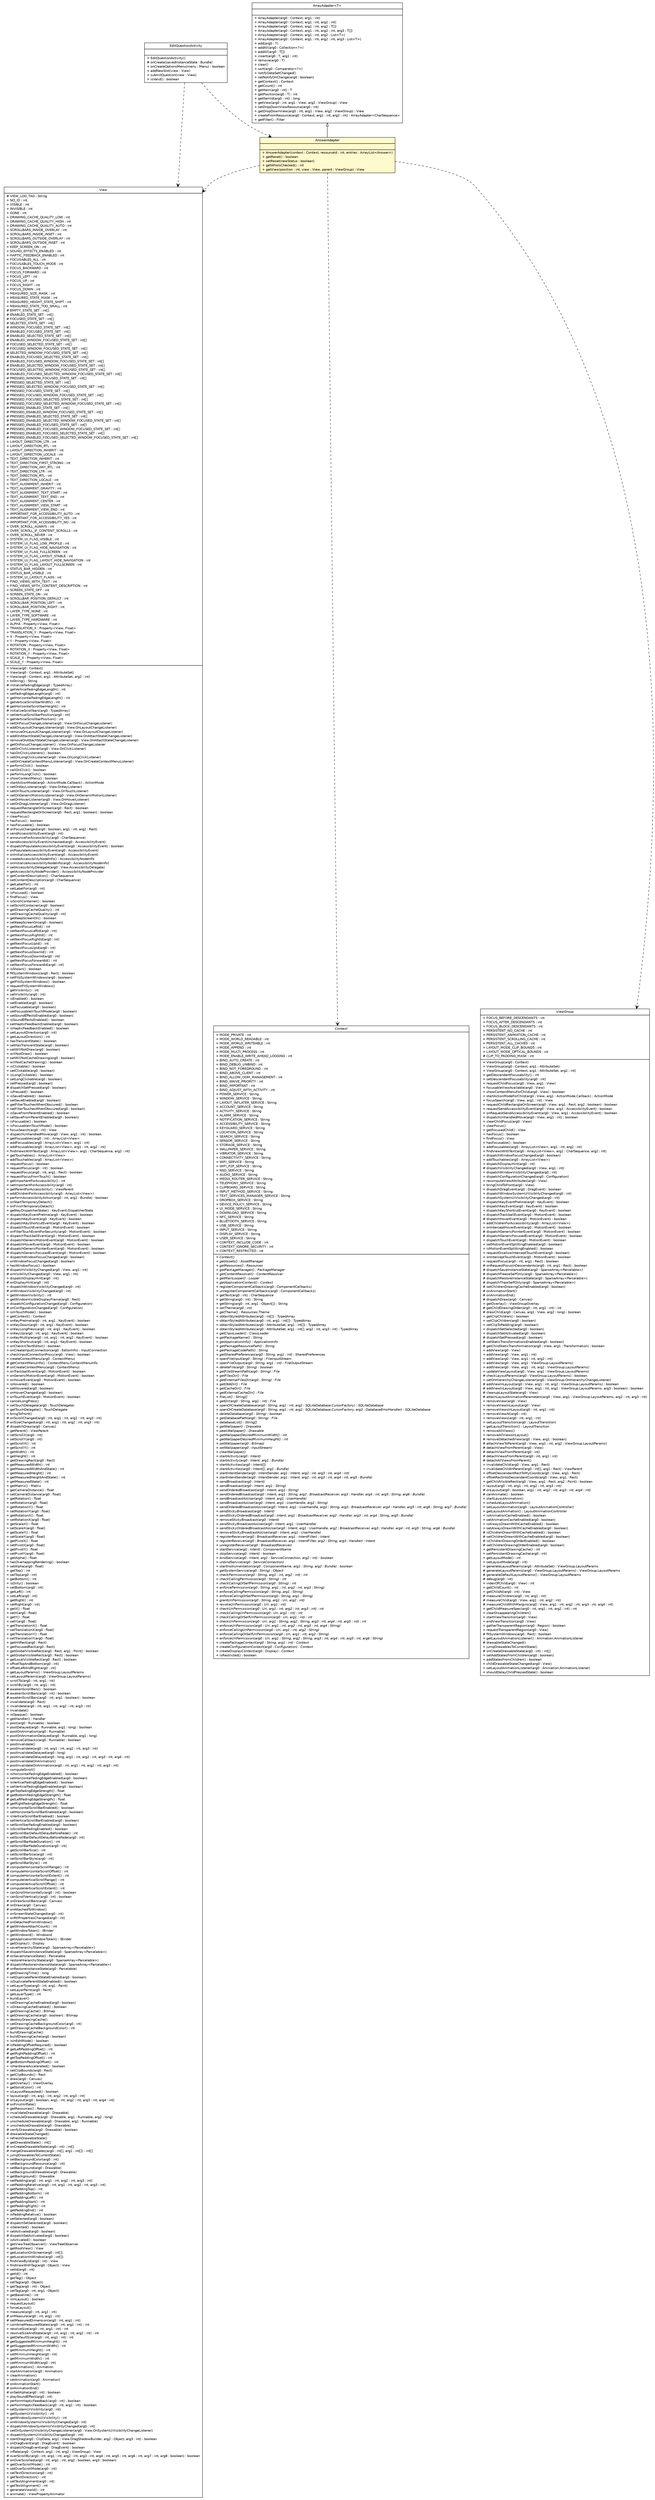 #!/usr/local/bin/dot
#
# Class diagram 
# Generated by UMLGraph version R5_6_6-1-g9240c4 (http://www.umlgraph.org/)
#

digraph G {
	edge [fontname="Helvetica",fontsize=10,labelfontname="Helvetica",labelfontsize=10];
	node [fontname="Helvetica",fontsize=10,shape=plaintext];
	nodesep=0.25;
	ranksep=0.5;
	// epfl.sweng.editquestions.EditQuestionActivity
	c272 [label=<<table title="epfl.sweng.editquestions.EditQuestionActivity" border="0" cellborder="1" cellspacing="0" cellpadding="2" port="p" href="./EditQuestionActivity.html">
		<tr><td><table border="0" cellspacing="0" cellpadding="1">
<tr><td align="center" balign="center"> EditQuestionActivity </td></tr>
		</table></td></tr>
		<tr><td><table border="0" cellspacing="0" cellpadding="1">
<tr><td align="left" balign="left">  </td></tr>
		</table></td></tr>
		<tr><td><table border="0" cellspacing="0" cellpadding="1">
<tr><td align="left" balign="left"> + EditQuestionActivity() </td></tr>
<tr><td align="left" balign="left"> # onCreate(savedInstanceState : Bundle) </td></tr>
<tr><td align="left" balign="left"> + onCreateOptionsMenu(menu : Menu) : boolean </td></tr>
<tr><td align="left" balign="left"> + addNewSlot(view : View) </td></tr>
<tr><td align="left" balign="left"> + submitQuestion(view : View) </td></tr>
<tr><td align="left" balign="left"> + isValid() : boolean </td></tr>
		</table></td></tr>
		</table>>, URL="./EditQuestionActivity.html", fontname="Helvetica", fontcolor="black", fontsize=10.0];
	// epfl.sweng.editquestions.AnswerAdapter
	c274 [label=<<table title="epfl.sweng.editquestions.AnswerAdapter" border="0" cellborder="1" cellspacing="0" cellpadding="2" port="p" bgcolor="lemonChiffon" href="./AnswerAdapter.html">
		<tr><td><table border="0" cellspacing="0" cellpadding="1">
<tr><td align="center" balign="center"> AnswerAdapter </td></tr>
		</table></td></tr>
		<tr><td><table border="0" cellspacing="0" cellpadding="1">
<tr><td align="left" balign="left">  </td></tr>
		</table></td></tr>
		<tr><td><table border="0" cellspacing="0" cellpadding="1">
<tr><td align="left" balign="left"> + AnswerAdapter(context : Context, resourceId : int, entries : ArrayList&lt;Answer&gt;) </td></tr>
<tr><td align="left" balign="left"> + getReset() : boolean </td></tr>
<tr><td align="left" balign="left"> + setReset(newStatus : boolean) </td></tr>
<tr><td align="left" balign="left"> + getWhoIsChecked() : int </td></tr>
<tr><td align="left" balign="left"> + getView(position : int, view : View, parent : ViewGroup) : View </td></tr>
		</table></td></tr>
		</table>>, URL="./AnswerAdapter.html", fontname="Helvetica", fontcolor="black", fontsize=10.0];
	//epfl.sweng.editquestions.AnswerAdapter extends android.widget.ArrayAdapter<epfl.sweng.editquestions.Answer>
	c345:p -> c274:p [dir=back,arrowtail=empty];
	// epfl.sweng.editquestions.EditQuestionActivity DEPEND epfl.sweng.editquestions.AnswerAdapter
	c272:p -> c274:p [taillabel="", label="", headlabel="", fontname="Helvetica", fontcolor="black", fontsize=10.0, color="black", arrowhead=open, style=dashed];
	// epfl.sweng.editquestions.EditQuestionActivity DEPEND android.view.View
	c272:p -> c392:p [taillabel="", label="", headlabel="", fontname="Helvetica", fontcolor="black", fontsize=10.0, color="black", arrowhead=open, style=dashed];
	// epfl.sweng.editquestions.AnswerAdapter DEPEND android.content.Context
	c274:p -> c420:p [taillabel="", label="", headlabel="", fontname="Helvetica", fontcolor="black", fontsize=10.0, color="black", arrowhead=open, style=dashed];
	// epfl.sweng.editquestions.AnswerAdapter DEPEND android.view.ViewGroup
	c274:p -> c429:p [taillabel="", label="", headlabel="", fontname="Helvetica", fontcolor="black", fontsize=10.0, color="black", arrowhead=open, style=dashed];
	// epfl.sweng.editquestions.AnswerAdapter DEPEND android.view.View
	c274:p -> c392:p [taillabel="", label="", headlabel="", fontname="Helvetica", fontcolor="black", fontsize=10.0, color="black", arrowhead=open, style=dashed];
	// android.view.View
	c392 [label=<<table title="android.view.View" border="0" cellborder="1" cellspacing="0" cellpadding="2" port="p" href="http://java.sun.com/j2se/1.4.2/docs/api/android/view/View.html">
		<tr><td><table border="0" cellspacing="0" cellpadding="1">
<tr><td align="center" balign="center"> View </td></tr>
		</table></td></tr>
		<tr><td><table border="0" cellspacing="0" cellpadding="1">
<tr><td align="left" balign="left"> # VIEW_LOG_TAG : String </td></tr>
<tr><td align="left" balign="left"> + NO_ID : int </td></tr>
<tr><td align="left" balign="left"> + VISIBLE : int </td></tr>
<tr><td align="left" balign="left"> + INVISIBLE : int </td></tr>
<tr><td align="left" balign="left"> + GONE : int </td></tr>
<tr><td align="left" balign="left"> + DRAWING_CACHE_QUALITY_LOW : int </td></tr>
<tr><td align="left" balign="left"> + DRAWING_CACHE_QUALITY_HIGH : int </td></tr>
<tr><td align="left" balign="left"> + DRAWING_CACHE_QUALITY_AUTO : int </td></tr>
<tr><td align="left" balign="left"> + SCROLLBARS_INSIDE_OVERLAY : int </td></tr>
<tr><td align="left" balign="left"> + SCROLLBARS_INSIDE_INSET : int </td></tr>
<tr><td align="left" balign="left"> + SCROLLBARS_OUTSIDE_OVERLAY : int </td></tr>
<tr><td align="left" balign="left"> + SCROLLBARS_OUTSIDE_INSET : int </td></tr>
<tr><td align="left" balign="left"> + KEEP_SCREEN_ON : int </td></tr>
<tr><td align="left" balign="left"> + SOUND_EFFECTS_ENABLED : int </td></tr>
<tr><td align="left" balign="left"> + HAPTIC_FEEDBACK_ENABLED : int </td></tr>
<tr><td align="left" balign="left"> + FOCUSABLES_ALL : int </td></tr>
<tr><td align="left" balign="left"> + FOCUSABLES_TOUCH_MODE : int </td></tr>
<tr><td align="left" balign="left"> + FOCUS_BACKWARD : int </td></tr>
<tr><td align="left" balign="left"> + FOCUS_FORWARD : int </td></tr>
<tr><td align="left" balign="left"> + FOCUS_LEFT : int </td></tr>
<tr><td align="left" balign="left"> + FOCUS_UP : int </td></tr>
<tr><td align="left" balign="left"> + FOCUS_RIGHT : int </td></tr>
<tr><td align="left" balign="left"> + FOCUS_DOWN : int </td></tr>
<tr><td align="left" balign="left"> + MEASURED_SIZE_MASK : int </td></tr>
<tr><td align="left" balign="left"> + MEASURED_STATE_MASK : int </td></tr>
<tr><td align="left" balign="left"> + MEASURED_HEIGHT_STATE_SHIFT : int </td></tr>
<tr><td align="left" balign="left"> + MEASURED_STATE_TOO_SMALL : int </td></tr>
<tr><td align="left" balign="left"> # EMPTY_STATE_SET : int[] </td></tr>
<tr><td align="left" balign="left"> # ENABLED_STATE_SET : int[] </td></tr>
<tr><td align="left" balign="left"> # FOCUSED_STATE_SET : int[] </td></tr>
<tr><td align="left" balign="left"> # SELECTED_STATE_SET : int[] </td></tr>
<tr><td align="left" balign="left"> # WINDOW_FOCUSED_STATE_SET : int[] </td></tr>
<tr><td align="left" balign="left"> # ENABLED_FOCUSED_STATE_SET : int[] </td></tr>
<tr><td align="left" balign="left"> # ENABLED_SELECTED_STATE_SET : int[] </td></tr>
<tr><td align="left" balign="left"> # ENABLED_WINDOW_FOCUSED_STATE_SET : int[] </td></tr>
<tr><td align="left" balign="left"> # FOCUSED_SELECTED_STATE_SET : int[] </td></tr>
<tr><td align="left" balign="left"> # FOCUSED_WINDOW_FOCUSED_STATE_SET : int[] </td></tr>
<tr><td align="left" balign="left"> # SELECTED_WINDOW_FOCUSED_STATE_SET : int[] </td></tr>
<tr><td align="left" balign="left"> # ENABLED_FOCUSED_SELECTED_STATE_SET : int[] </td></tr>
<tr><td align="left" balign="left"> # ENABLED_FOCUSED_WINDOW_FOCUSED_STATE_SET : int[] </td></tr>
<tr><td align="left" balign="left"> # ENABLED_SELECTED_WINDOW_FOCUSED_STATE_SET : int[] </td></tr>
<tr><td align="left" balign="left"> # FOCUSED_SELECTED_WINDOW_FOCUSED_STATE_SET : int[] </td></tr>
<tr><td align="left" balign="left"> # ENABLED_FOCUSED_SELECTED_WINDOW_FOCUSED_STATE_SET : int[] </td></tr>
<tr><td align="left" balign="left"> # PRESSED_WINDOW_FOCUSED_STATE_SET : int[] </td></tr>
<tr><td align="left" balign="left"> # PRESSED_SELECTED_STATE_SET : int[] </td></tr>
<tr><td align="left" balign="left"> # PRESSED_SELECTED_WINDOW_FOCUSED_STATE_SET : int[] </td></tr>
<tr><td align="left" balign="left"> # PRESSED_FOCUSED_STATE_SET : int[] </td></tr>
<tr><td align="left" balign="left"> # PRESSED_FOCUSED_WINDOW_FOCUSED_STATE_SET : int[] </td></tr>
<tr><td align="left" balign="left"> # PRESSED_FOCUSED_SELECTED_STATE_SET : int[] </td></tr>
<tr><td align="left" balign="left"> # PRESSED_FOCUSED_SELECTED_WINDOW_FOCUSED_STATE_SET : int[] </td></tr>
<tr><td align="left" balign="left"> # PRESSED_ENABLED_STATE_SET : int[] </td></tr>
<tr><td align="left" balign="left"> # PRESSED_ENABLED_WINDOW_FOCUSED_STATE_SET : int[] </td></tr>
<tr><td align="left" balign="left"> # PRESSED_ENABLED_SELECTED_STATE_SET : int[] </td></tr>
<tr><td align="left" balign="left"> # PRESSED_ENABLED_SELECTED_WINDOW_FOCUSED_STATE_SET : int[] </td></tr>
<tr><td align="left" balign="left"> # PRESSED_ENABLED_FOCUSED_STATE_SET : int[] </td></tr>
<tr><td align="left" balign="left"> # PRESSED_ENABLED_FOCUSED_WINDOW_FOCUSED_STATE_SET : int[] </td></tr>
<tr><td align="left" balign="left"> # PRESSED_ENABLED_FOCUSED_SELECTED_STATE_SET : int[] </td></tr>
<tr><td align="left" balign="left"> # PRESSED_ENABLED_FOCUSED_SELECTED_WINDOW_FOCUSED_STATE_SET : int[] </td></tr>
<tr><td align="left" balign="left"> + LAYOUT_DIRECTION_LTR : int </td></tr>
<tr><td align="left" balign="left"> + LAYOUT_DIRECTION_RTL : int </td></tr>
<tr><td align="left" balign="left"> + LAYOUT_DIRECTION_INHERIT : int </td></tr>
<tr><td align="left" balign="left"> + LAYOUT_DIRECTION_LOCALE : int </td></tr>
<tr><td align="left" balign="left"> + TEXT_DIRECTION_INHERIT : int </td></tr>
<tr><td align="left" balign="left"> + TEXT_DIRECTION_FIRST_STRONG : int </td></tr>
<tr><td align="left" balign="left"> + TEXT_DIRECTION_ANY_RTL : int </td></tr>
<tr><td align="left" balign="left"> + TEXT_DIRECTION_LTR : int </td></tr>
<tr><td align="left" balign="left"> + TEXT_DIRECTION_RTL : int </td></tr>
<tr><td align="left" balign="left"> + TEXT_DIRECTION_LOCALE : int </td></tr>
<tr><td align="left" balign="left"> + TEXT_ALIGNMENT_INHERIT : int </td></tr>
<tr><td align="left" balign="left"> + TEXT_ALIGNMENT_GRAVITY : int </td></tr>
<tr><td align="left" balign="left"> + TEXT_ALIGNMENT_TEXT_START : int </td></tr>
<tr><td align="left" balign="left"> + TEXT_ALIGNMENT_TEXT_END : int </td></tr>
<tr><td align="left" balign="left"> + TEXT_ALIGNMENT_CENTER : int </td></tr>
<tr><td align="left" balign="left"> + TEXT_ALIGNMENT_VIEW_START : int </td></tr>
<tr><td align="left" balign="left"> + TEXT_ALIGNMENT_VIEW_END : int </td></tr>
<tr><td align="left" balign="left"> + IMPORTANT_FOR_ACCESSIBILITY_AUTO : int </td></tr>
<tr><td align="left" balign="left"> + IMPORTANT_FOR_ACCESSIBILITY_YES : int </td></tr>
<tr><td align="left" balign="left"> + IMPORTANT_FOR_ACCESSIBILITY_NO : int </td></tr>
<tr><td align="left" balign="left"> + OVER_SCROLL_ALWAYS : int </td></tr>
<tr><td align="left" balign="left"> + OVER_SCROLL_IF_CONTENT_SCROLLS : int </td></tr>
<tr><td align="left" balign="left"> + OVER_SCROLL_NEVER : int </td></tr>
<tr><td align="left" balign="left"> + SYSTEM_UI_FLAG_VISIBLE : int </td></tr>
<tr><td align="left" balign="left"> + SYSTEM_UI_FLAG_LOW_PROFILE : int </td></tr>
<tr><td align="left" balign="left"> + SYSTEM_UI_FLAG_HIDE_NAVIGATION : int </td></tr>
<tr><td align="left" balign="left"> + SYSTEM_UI_FLAG_FULLSCREEN : int </td></tr>
<tr><td align="left" balign="left"> + SYSTEM_UI_FLAG_LAYOUT_STABLE : int </td></tr>
<tr><td align="left" balign="left"> + SYSTEM_UI_FLAG_LAYOUT_HIDE_NAVIGATION : int </td></tr>
<tr><td align="left" balign="left"> + SYSTEM_UI_FLAG_LAYOUT_FULLSCREEN : int </td></tr>
<tr><td align="left" balign="left"> + STATUS_BAR_HIDDEN : int </td></tr>
<tr><td align="left" balign="left"> + STATUS_BAR_VISIBLE : int </td></tr>
<tr><td align="left" balign="left"> + SYSTEM_UI_LAYOUT_FLAGS : int </td></tr>
<tr><td align="left" balign="left"> + FIND_VIEWS_WITH_TEXT : int </td></tr>
<tr><td align="left" balign="left"> + FIND_VIEWS_WITH_CONTENT_DESCRIPTION : int </td></tr>
<tr><td align="left" balign="left"> + SCREEN_STATE_OFF : int </td></tr>
<tr><td align="left" balign="left"> + SCREEN_STATE_ON : int </td></tr>
<tr><td align="left" balign="left"> + SCROLLBAR_POSITION_DEFAULT : int </td></tr>
<tr><td align="left" balign="left"> + SCROLLBAR_POSITION_LEFT : int </td></tr>
<tr><td align="left" balign="left"> + SCROLLBAR_POSITION_RIGHT : int </td></tr>
<tr><td align="left" balign="left"> + LAYER_TYPE_NONE : int </td></tr>
<tr><td align="left" balign="left"> + LAYER_TYPE_SOFTWARE : int </td></tr>
<tr><td align="left" balign="left"> + LAYER_TYPE_HARDWARE : int </td></tr>
<tr><td align="left" balign="left"> + ALPHA : Property&lt;View, Float&gt; </td></tr>
<tr><td align="left" balign="left"> + TRANSLATION_X : Property&lt;View, Float&gt; </td></tr>
<tr><td align="left" balign="left"> + TRANSLATION_Y : Property&lt;View, Float&gt; </td></tr>
<tr><td align="left" balign="left"> + X : Property&lt;View, Float&gt; </td></tr>
<tr><td align="left" balign="left"> + Y : Property&lt;View, Float&gt; </td></tr>
<tr><td align="left" balign="left"> + ROTATION : Property&lt;View, Float&gt; </td></tr>
<tr><td align="left" balign="left"> + ROTATION_X : Property&lt;View, Float&gt; </td></tr>
<tr><td align="left" balign="left"> + ROTATION_Y : Property&lt;View, Float&gt; </td></tr>
<tr><td align="left" balign="left"> + SCALE_X : Property&lt;View, Float&gt; </td></tr>
<tr><td align="left" balign="left"> + SCALE_Y : Property&lt;View, Float&gt; </td></tr>
		</table></td></tr>
		<tr><td><table border="0" cellspacing="0" cellpadding="1">
<tr><td align="left" balign="left"> + View(arg0 : Context) </td></tr>
<tr><td align="left" balign="left"> + View(arg0 : Context, arg1 : AttributeSet) </td></tr>
<tr><td align="left" balign="left"> + View(arg0 : Context, arg1 : AttributeSet, arg2 : int) </td></tr>
<tr><td align="left" balign="left"> + toString() : String </td></tr>
<tr><td align="left" balign="left"> # initializeFadingEdge(arg0 : TypedArray) </td></tr>
<tr><td align="left" balign="left"> + getVerticalFadingEdgeLength() : int </td></tr>
<tr><td align="left" balign="left"> + setFadingEdgeLength(arg0 : int) </td></tr>
<tr><td align="left" balign="left"> + getHorizontalFadingEdgeLength() : int </td></tr>
<tr><td align="left" balign="left"> + getVerticalScrollbarWidth() : int </td></tr>
<tr><td align="left" balign="left"> # getHorizontalScrollbarHeight() : int </td></tr>
<tr><td align="left" balign="left"> # initializeScrollbars(arg0 : TypedArray) </td></tr>
<tr><td align="left" balign="left"> + setVerticalScrollbarPosition(arg0 : int) </td></tr>
<tr><td align="left" balign="left"> + getVerticalScrollbarPosition() : int </td></tr>
<tr><td align="left" balign="left"> + setOnFocusChangeListener(arg0 : View.OnFocusChangeListener) </td></tr>
<tr><td align="left" balign="left"> + addOnLayoutChangeListener(arg0 : View.OnLayoutChangeListener) </td></tr>
<tr><td align="left" balign="left"> + removeOnLayoutChangeListener(arg0 : View.OnLayoutChangeListener) </td></tr>
<tr><td align="left" balign="left"> + addOnAttachStateChangeListener(arg0 : View.OnAttachStateChangeListener) </td></tr>
<tr><td align="left" balign="left"> + removeOnAttachStateChangeListener(arg0 : View.OnAttachStateChangeListener) </td></tr>
<tr><td align="left" balign="left"> + getOnFocusChangeListener() : View.OnFocusChangeListener </td></tr>
<tr><td align="left" balign="left"> + setOnClickListener(arg0 : View.OnClickListener) </td></tr>
<tr><td align="left" balign="left"> + hasOnClickListeners() : boolean </td></tr>
<tr><td align="left" balign="left"> + setOnLongClickListener(arg0 : View.OnLongClickListener) </td></tr>
<tr><td align="left" balign="left"> + setOnCreateContextMenuListener(arg0 : View.OnCreateContextMenuListener) </td></tr>
<tr><td align="left" balign="left"> + performClick() : boolean </td></tr>
<tr><td align="left" balign="left"> + callOnClick() : boolean </td></tr>
<tr><td align="left" balign="left"> + performLongClick() : boolean </td></tr>
<tr><td align="left" balign="left"> + showContextMenu() : boolean </td></tr>
<tr><td align="left" balign="left"> + startActionMode(arg0 : ActionMode.Callback) : ActionMode </td></tr>
<tr><td align="left" balign="left"> + setOnKeyListener(arg0 : View.OnKeyListener) </td></tr>
<tr><td align="left" balign="left"> + setOnTouchListener(arg0 : View.OnTouchListener) </td></tr>
<tr><td align="left" balign="left"> + setOnGenericMotionListener(arg0 : View.OnGenericMotionListener) </td></tr>
<tr><td align="left" balign="left"> + setOnHoverListener(arg0 : View.OnHoverListener) </td></tr>
<tr><td align="left" balign="left"> + setOnDragListener(arg0 : View.OnDragListener) </td></tr>
<tr><td align="left" balign="left"> + requestRectangleOnScreen(arg0 : Rect) : boolean </td></tr>
<tr><td align="left" balign="left"> + requestRectangleOnScreen(arg0 : Rect, arg1 : boolean) : boolean </td></tr>
<tr><td align="left" balign="left"> + clearFocus() </td></tr>
<tr><td align="left" balign="left"> + hasFocus() : boolean </td></tr>
<tr><td align="left" balign="left"> + hasFocusable() : boolean </td></tr>
<tr><td align="left" balign="left"> # onFocusChanged(arg0 : boolean, arg1 : int, arg2 : Rect) </td></tr>
<tr><td align="left" balign="left"> + sendAccessibilityEvent(arg0 : int) </td></tr>
<tr><td align="left" balign="left"> + announceForAccessibility(arg0 : CharSequence) </td></tr>
<tr><td align="left" balign="left"> + sendAccessibilityEventUnchecked(arg0 : AccessibilityEvent) </td></tr>
<tr><td align="left" balign="left"> + dispatchPopulateAccessibilityEvent(arg0 : AccessibilityEvent) : boolean </td></tr>
<tr><td align="left" balign="left"> + onPopulateAccessibilityEvent(arg0 : AccessibilityEvent) </td></tr>
<tr><td align="left" balign="left"> + onInitializeAccessibilityEvent(arg0 : AccessibilityEvent) </td></tr>
<tr><td align="left" balign="left"> + createAccessibilityNodeInfo() : AccessibilityNodeInfo </td></tr>
<tr><td align="left" balign="left"> + onInitializeAccessibilityNodeInfo(arg0 : AccessibilityNodeInfo) </td></tr>
<tr><td align="left" balign="left"> + setAccessibilityDelegate(arg0 : View.AccessibilityDelegate) </td></tr>
<tr><td align="left" balign="left"> + getAccessibilityNodeProvider() : AccessibilityNodeProvider </td></tr>
<tr><td align="left" balign="left"> + getContentDescription() : CharSequence </td></tr>
<tr><td align="left" balign="left"> + setContentDescription(arg0 : CharSequence) </td></tr>
<tr><td align="left" balign="left"> + getLabelFor() : int </td></tr>
<tr><td align="left" balign="left"> + setLabelFor(arg0 : int) </td></tr>
<tr><td align="left" balign="left"> + isFocused() : boolean </td></tr>
<tr><td align="left" balign="left"> + findFocus() : View </td></tr>
<tr><td align="left" balign="left"> + isScrollContainer() : boolean </td></tr>
<tr><td align="left" balign="left"> + setScrollContainer(arg0 : boolean) </td></tr>
<tr><td align="left" balign="left"> + getDrawingCacheQuality() : int </td></tr>
<tr><td align="left" balign="left"> + setDrawingCacheQuality(arg0 : int) </td></tr>
<tr><td align="left" balign="left"> + getKeepScreenOn() : boolean </td></tr>
<tr><td align="left" balign="left"> + setKeepScreenOn(arg0 : boolean) </td></tr>
<tr><td align="left" balign="left"> + getNextFocusLeftId() : int </td></tr>
<tr><td align="left" balign="left"> + setNextFocusLeftId(arg0 : int) </td></tr>
<tr><td align="left" balign="left"> + getNextFocusRightId() : int </td></tr>
<tr><td align="left" balign="left"> + setNextFocusRightId(arg0 : int) </td></tr>
<tr><td align="left" balign="left"> + getNextFocusUpId() : int </td></tr>
<tr><td align="left" balign="left"> + setNextFocusUpId(arg0 : int) </td></tr>
<tr><td align="left" balign="left"> + getNextFocusDownId() : int </td></tr>
<tr><td align="left" balign="left"> + setNextFocusDownId(arg0 : int) </td></tr>
<tr><td align="left" balign="left"> + getNextFocusForwardId() : int </td></tr>
<tr><td align="left" balign="left"> + setNextFocusForwardId(arg0 : int) </td></tr>
<tr><td align="left" balign="left"> + isShown() : boolean </td></tr>
<tr><td align="left" balign="left"> # fitSystemWindows(arg0 : Rect) : boolean </td></tr>
<tr><td align="left" balign="left"> + setFitsSystemWindows(arg0 : boolean) </td></tr>
<tr><td align="left" balign="left"> + getFitsSystemWindows() : boolean </td></tr>
<tr><td align="left" balign="left"> + requestFitSystemWindows() </td></tr>
<tr><td align="left" balign="left"> + getVisibility() : int </td></tr>
<tr><td align="left" balign="left"> + setVisibility(arg0 : int) </td></tr>
<tr><td align="left" balign="left"> + isEnabled() : boolean </td></tr>
<tr><td align="left" balign="left"> + setEnabled(arg0 : boolean) </td></tr>
<tr><td align="left" balign="left"> + setFocusable(arg0 : boolean) </td></tr>
<tr><td align="left" balign="left"> + setFocusableInTouchMode(arg0 : boolean) </td></tr>
<tr><td align="left" balign="left"> + setSoundEffectsEnabled(arg0 : boolean) </td></tr>
<tr><td align="left" balign="left"> + isSoundEffectsEnabled() : boolean </td></tr>
<tr><td align="left" balign="left"> + setHapticFeedbackEnabled(arg0 : boolean) </td></tr>
<tr><td align="left" balign="left"> + isHapticFeedbackEnabled() : boolean </td></tr>
<tr><td align="left" balign="left"> + setLayoutDirection(arg0 : int) </td></tr>
<tr><td align="left" balign="left"> + getLayoutDirection() : int </td></tr>
<tr><td align="left" balign="left"> + hasTransientState() : boolean </td></tr>
<tr><td align="left" balign="left"> + setHasTransientState(arg0 : boolean) </td></tr>
<tr><td align="left" balign="left"> + setWillNotDraw(arg0 : boolean) </td></tr>
<tr><td align="left" balign="left"> + willNotDraw() : boolean </td></tr>
<tr><td align="left" balign="left"> + setWillNotCacheDrawing(arg0 : boolean) </td></tr>
<tr><td align="left" balign="left"> + willNotCacheDrawing() : boolean </td></tr>
<tr><td align="left" balign="left"> + isClickable() : boolean </td></tr>
<tr><td align="left" balign="left"> + setClickable(arg0 : boolean) </td></tr>
<tr><td align="left" balign="left"> + isLongClickable() : boolean </td></tr>
<tr><td align="left" balign="left"> + setLongClickable(arg0 : boolean) </td></tr>
<tr><td align="left" balign="left"> + setPressed(arg0 : boolean) </td></tr>
<tr><td align="left" balign="left"> # dispatchSetPressed(arg0 : boolean) </td></tr>
<tr><td align="left" balign="left"> + isPressed() : boolean </td></tr>
<tr><td align="left" balign="left"> + isSaveEnabled() : boolean </td></tr>
<tr><td align="left" balign="left"> + setSaveEnabled(arg0 : boolean) </td></tr>
<tr><td align="left" balign="left"> + getFilterTouchesWhenObscured() : boolean </td></tr>
<tr><td align="left" balign="left"> + setFilterTouchesWhenObscured(arg0 : boolean) </td></tr>
<tr><td align="left" balign="left"> + isSaveFromParentEnabled() : boolean </td></tr>
<tr><td align="left" balign="left"> + setSaveFromParentEnabled(arg0 : boolean) </td></tr>
<tr><td align="left" balign="left"> + isFocusable() : boolean </td></tr>
<tr><td align="left" balign="left"> + isFocusableInTouchMode() : boolean </td></tr>
<tr><td align="left" balign="left"> + focusSearch(arg0 : int) : View </td></tr>
<tr><td align="left" balign="left"> + dispatchUnhandledMove(arg0 : View, arg1 : int) : boolean </td></tr>
<tr><td align="left" balign="left"> + getFocusables(arg0 : int) : ArrayList&lt;View&gt; </td></tr>
<tr><td align="left" balign="left"> + addFocusables(arg0 : ArrayList&lt;View&gt;, arg1 : int) </td></tr>
<tr><td align="left" balign="left"> + addFocusables(arg0 : ArrayList&lt;View&gt;, arg1 : int, arg2 : int) </td></tr>
<tr><td align="left" balign="left"> + findViewsWithText(arg0 : ArrayList&lt;View&gt;, arg1 : CharSequence, arg2 : int) </td></tr>
<tr><td align="left" balign="left"> + getTouchables() : ArrayList&lt;View&gt; </td></tr>
<tr><td align="left" balign="left"> + addTouchables(arg0 : ArrayList&lt;View&gt;) </td></tr>
<tr><td align="left" balign="left"> + requestFocus() : boolean </td></tr>
<tr><td align="left" balign="left"> + requestFocus(arg0 : int) : boolean </td></tr>
<tr><td align="left" balign="left"> + requestFocus(arg0 : int, arg1 : Rect) : boolean </td></tr>
<tr><td align="left" balign="left"> + requestFocusFromTouch() : boolean </td></tr>
<tr><td align="left" balign="left"> + getImportantForAccessibility() : int </td></tr>
<tr><td align="left" balign="left"> + setImportantForAccessibility(arg0 : int) </td></tr>
<tr><td align="left" balign="left"> + getParentForAccessibility() : ViewParent </td></tr>
<tr><td align="left" balign="left"> + addChildrenForAccessibility(arg0 : ArrayList&lt;View&gt;) </td></tr>
<tr><td align="left" balign="left"> + performAccessibilityAction(arg0 : int, arg1 : Bundle) : boolean </td></tr>
<tr><td align="left" balign="left"> + onStartTemporaryDetach() </td></tr>
<tr><td align="left" balign="left"> + onFinishTemporaryDetach() </td></tr>
<tr><td align="left" balign="left"> + getKeyDispatcherState() : KeyEvent.DispatcherState </td></tr>
<tr><td align="left" balign="left"> + dispatchKeyEventPreIme(arg0 : KeyEvent) : boolean </td></tr>
<tr><td align="left" balign="left"> + dispatchKeyEvent(arg0 : KeyEvent) : boolean </td></tr>
<tr><td align="left" balign="left"> + dispatchKeyShortcutEvent(arg0 : KeyEvent) : boolean </td></tr>
<tr><td align="left" balign="left"> + dispatchTouchEvent(arg0 : MotionEvent) : boolean </td></tr>
<tr><td align="left" balign="left"> + onFilterTouchEventForSecurity(arg0 : MotionEvent) : boolean </td></tr>
<tr><td align="left" balign="left"> + dispatchTrackballEvent(arg0 : MotionEvent) : boolean </td></tr>
<tr><td align="left" balign="left"> + dispatchGenericMotionEvent(arg0 : MotionEvent) : boolean </td></tr>
<tr><td align="left" balign="left"> # dispatchHoverEvent(arg0 : MotionEvent) : boolean </td></tr>
<tr><td align="left" balign="left"> # dispatchGenericPointerEvent(arg0 : MotionEvent) : boolean </td></tr>
<tr><td align="left" balign="left"> # dispatchGenericFocusedEvent(arg0 : MotionEvent) : boolean </td></tr>
<tr><td align="left" balign="left"> + dispatchWindowFocusChanged(arg0 : boolean) </td></tr>
<tr><td align="left" balign="left"> + onWindowFocusChanged(arg0 : boolean) </td></tr>
<tr><td align="left" balign="left"> + hasWindowFocus() : boolean </td></tr>
<tr><td align="left" balign="left"> # dispatchVisibilityChanged(arg0 : View, arg1 : int) </td></tr>
<tr><td align="left" balign="left"> # onVisibilityChanged(arg0 : View, arg1 : int) </td></tr>
<tr><td align="left" balign="left"> + dispatchDisplayHint(arg0 : int) </td></tr>
<tr><td align="left" balign="left"> # onDisplayHint(arg0 : int) </td></tr>
<tr><td align="left" balign="left"> + dispatchWindowVisibilityChanged(arg0 : int) </td></tr>
<tr><td align="left" balign="left"> # onWindowVisibilityChanged(arg0 : int) </td></tr>
<tr><td align="left" balign="left"> + getWindowVisibility() : int </td></tr>
<tr><td align="left" balign="left"> + getWindowVisibleDisplayFrame(arg0 : Rect) </td></tr>
<tr><td align="left" balign="left"> + dispatchConfigurationChanged(arg0 : Configuration) </td></tr>
<tr><td align="left" balign="left"> # onConfigurationChanged(arg0 : Configuration) </td></tr>
<tr><td align="left" balign="left"> + isInTouchMode() : boolean </td></tr>
<tr><td align="left" balign="left"> + getContext() : Context </td></tr>
<tr><td align="left" balign="left"> + onKeyPreIme(arg0 : int, arg1 : KeyEvent) : boolean </td></tr>
<tr><td align="left" balign="left"> + onKeyDown(arg0 : int, arg1 : KeyEvent) : boolean </td></tr>
<tr><td align="left" balign="left"> + onKeyLongPress(arg0 : int, arg1 : KeyEvent) : boolean </td></tr>
<tr><td align="left" balign="left"> + onKeyUp(arg0 : int, arg1 : KeyEvent) : boolean </td></tr>
<tr><td align="left" balign="left"> + onKeyMultiple(arg0 : int, arg1 : int, arg2 : KeyEvent) : boolean </td></tr>
<tr><td align="left" balign="left"> + onKeyShortcut(arg0 : int, arg1 : KeyEvent) : boolean </td></tr>
<tr><td align="left" balign="left"> + onCheckIsTextEditor() : boolean </td></tr>
<tr><td align="left" balign="left"> + onCreateInputConnection(arg0 : EditorInfo) : InputConnection </td></tr>
<tr><td align="left" balign="left"> + checkInputConnectionProxy(arg0 : View) : boolean </td></tr>
<tr><td align="left" balign="left"> + createContextMenu(arg0 : ContextMenu) </td></tr>
<tr><td align="left" balign="left"> # getContextMenuInfo() : ContextMenu.ContextMenuInfo </td></tr>
<tr><td align="left" balign="left"> # onCreateContextMenu(arg0 : ContextMenu) </td></tr>
<tr><td align="left" balign="left"> + onTrackballEvent(arg0 : MotionEvent) : boolean </td></tr>
<tr><td align="left" balign="left"> + onGenericMotionEvent(arg0 : MotionEvent) : boolean </td></tr>
<tr><td align="left" balign="left"> + onHoverEvent(arg0 : MotionEvent) : boolean </td></tr>
<tr><td align="left" balign="left"> + isHovered() : boolean </td></tr>
<tr><td align="left" balign="left"> + setHovered(arg0 : boolean) </td></tr>
<tr><td align="left" balign="left"> + onHoverChanged(arg0 : boolean) </td></tr>
<tr><td align="left" balign="left"> + onTouchEvent(arg0 : MotionEvent) : boolean </td></tr>
<tr><td align="left" balign="left"> + cancelLongPress() </td></tr>
<tr><td align="left" balign="left"> + setTouchDelegate(arg0 : TouchDelegate) </td></tr>
<tr><td align="left" balign="left"> + getTouchDelegate() : TouchDelegate </td></tr>
<tr><td align="left" balign="left"> + bringToFront() </td></tr>
<tr><td align="left" balign="left"> # onScrollChanged(arg0 : int, arg1 : int, arg2 : int, arg3 : int) </td></tr>
<tr><td align="left" balign="left"> # onSizeChanged(arg0 : int, arg1 : int, arg2 : int, arg3 : int) </td></tr>
<tr><td align="left" balign="left"> # dispatchDraw(arg0 : Canvas) </td></tr>
<tr><td align="left" balign="left"> + getParent() : ViewParent </td></tr>
<tr><td align="left" balign="left"> + setScrollX(arg0 : int) </td></tr>
<tr><td align="left" balign="left"> + setScrollY(arg0 : int) </td></tr>
<tr><td align="left" balign="left"> + getScrollX() : int </td></tr>
<tr><td align="left" balign="left"> + getScrollY() : int </td></tr>
<tr><td align="left" balign="left"> + getWidth() : int </td></tr>
<tr><td align="left" balign="left"> + getHeight() : int </td></tr>
<tr><td align="left" balign="left"> + getDrawingRect(arg0 : Rect) </td></tr>
<tr><td align="left" balign="left"> + getMeasuredWidth() : int </td></tr>
<tr><td align="left" balign="left"> + getMeasuredWidthAndState() : int </td></tr>
<tr><td align="left" balign="left"> + getMeasuredHeight() : int </td></tr>
<tr><td align="left" balign="left"> + getMeasuredHeightAndState() : int </td></tr>
<tr><td align="left" balign="left"> + getMeasuredState() : int </td></tr>
<tr><td align="left" balign="left"> + getMatrix() : Matrix </td></tr>
<tr><td align="left" balign="left"> + getCameraDistance() : float </td></tr>
<tr><td align="left" balign="left"> + setCameraDistance(arg0 : float) </td></tr>
<tr><td align="left" balign="left"> + getRotation() : float </td></tr>
<tr><td align="left" balign="left"> + setRotation(arg0 : float) </td></tr>
<tr><td align="left" balign="left"> + getRotationY() : float </td></tr>
<tr><td align="left" balign="left"> + setRotationY(arg0 : float) </td></tr>
<tr><td align="left" balign="left"> + getRotationX() : float </td></tr>
<tr><td align="left" balign="left"> + setRotationX(arg0 : float) </td></tr>
<tr><td align="left" balign="left"> + getScaleX() : float </td></tr>
<tr><td align="left" balign="left"> + setScaleX(arg0 : float) </td></tr>
<tr><td align="left" balign="left"> + getScaleY() : float </td></tr>
<tr><td align="left" balign="left"> + setScaleY(arg0 : float) </td></tr>
<tr><td align="left" balign="left"> + getPivotX() : float </td></tr>
<tr><td align="left" balign="left"> + setPivotX(arg0 : float) </td></tr>
<tr><td align="left" balign="left"> + getPivotY() : float </td></tr>
<tr><td align="left" balign="left"> + setPivotY(arg0 : float) </td></tr>
<tr><td align="left" balign="left"> + getAlpha() : float </td></tr>
<tr><td align="left" balign="left"> + hasOverlappingRendering() : boolean </td></tr>
<tr><td align="left" balign="left"> + setAlpha(arg0 : float) </td></tr>
<tr><td align="left" balign="left"> + getTop() : int </td></tr>
<tr><td align="left" balign="left"> + setTop(arg0 : int) </td></tr>
<tr><td align="left" balign="left"> + getBottom() : int </td></tr>
<tr><td align="left" balign="left"> + isDirty() : boolean </td></tr>
<tr><td align="left" balign="left"> + setBottom(arg0 : int) </td></tr>
<tr><td align="left" balign="left"> + getLeft() : int </td></tr>
<tr><td align="left" balign="left"> + setLeft(arg0 : int) </td></tr>
<tr><td align="left" balign="left"> + getRight() : int </td></tr>
<tr><td align="left" balign="left"> + setRight(arg0 : int) </td></tr>
<tr><td align="left" balign="left"> + getX() : float </td></tr>
<tr><td align="left" balign="left"> + setX(arg0 : float) </td></tr>
<tr><td align="left" balign="left"> + getY() : float </td></tr>
<tr><td align="left" balign="left"> + setY(arg0 : float) </td></tr>
<tr><td align="left" balign="left"> + getTranslationX() : float </td></tr>
<tr><td align="left" balign="left"> + setTranslationX(arg0 : float) </td></tr>
<tr><td align="left" balign="left"> + getTranslationY() : float </td></tr>
<tr><td align="left" balign="left"> + setTranslationY(arg0 : float) </td></tr>
<tr><td align="left" balign="left"> + getHitRect(arg0 : Rect) </td></tr>
<tr><td align="left" balign="left"> + getFocusedRect(arg0 : Rect) </td></tr>
<tr><td align="left" balign="left"> + getGlobalVisibleRect(arg0 : Rect, arg1 : Point) : boolean </td></tr>
<tr><td align="left" balign="left"> + getGlobalVisibleRect(arg0 : Rect) : boolean </td></tr>
<tr><td align="left" balign="left"> + getLocalVisibleRect(arg0 : Rect) : boolean </td></tr>
<tr><td align="left" balign="left"> + offsetTopAndBottom(arg0 : int) </td></tr>
<tr><td align="left" balign="left"> + offsetLeftAndRight(arg0 : int) </td></tr>
<tr><td align="left" balign="left"> + getLayoutParams() : ViewGroup.LayoutParams </td></tr>
<tr><td align="left" balign="left"> + setLayoutParams(arg0 : ViewGroup.LayoutParams) </td></tr>
<tr><td align="left" balign="left"> + scrollTo(arg0 : int, arg1 : int) </td></tr>
<tr><td align="left" balign="left"> + scrollBy(arg0 : int, arg1 : int) </td></tr>
<tr><td align="left" balign="left"> # awakenScrollBars() : boolean </td></tr>
<tr><td align="left" balign="left"> # awakenScrollBars(arg0 : int) : boolean </td></tr>
<tr><td align="left" balign="left"> # awakenScrollBars(arg0 : int, arg1 : boolean) : boolean </td></tr>
<tr><td align="left" balign="left"> + invalidate(arg0 : Rect) </td></tr>
<tr><td align="left" balign="left"> + invalidate(arg0 : int, arg1 : int, arg2 : int, arg3 : int) </td></tr>
<tr><td align="left" balign="left"> + invalidate() </td></tr>
<tr><td align="left" balign="left"> + isOpaque() : boolean </td></tr>
<tr><td align="left" balign="left"> + getHandler() : Handler </td></tr>
<tr><td align="left" balign="left"> + post(arg0 : Runnable) : boolean </td></tr>
<tr><td align="left" balign="left"> + postDelayed(arg0 : Runnable, arg1 : long) : boolean </td></tr>
<tr><td align="left" balign="left"> + postOnAnimation(arg0 : Runnable) </td></tr>
<tr><td align="left" balign="left"> + postOnAnimationDelayed(arg0 : Runnable, arg1 : long) </td></tr>
<tr><td align="left" balign="left"> + removeCallbacks(arg0 : Runnable) : boolean </td></tr>
<tr><td align="left" balign="left"> + postInvalidate() </td></tr>
<tr><td align="left" balign="left"> + postInvalidate(arg0 : int, arg1 : int, arg2 : int, arg3 : int) </td></tr>
<tr><td align="left" balign="left"> + postInvalidateDelayed(arg0 : long) </td></tr>
<tr><td align="left" balign="left"> + postInvalidateDelayed(arg0 : long, arg1 : int, arg2 : int, arg3 : int, arg4 : int) </td></tr>
<tr><td align="left" balign="left"> + postInvalidateOnAnimation() </td></tr>
<tr><td align="left" balign="left"> + postInvalidateOnAnimation(arg0 : int, arg1 : int, arg2 : int, arg3 : int) </td></tr>
<tr><td align="left" balign="left"> + computeScroll() </td></tr>
<tr><td align="left" balign="left"> + isHorizontalFadingEdgeEnabled() : boolean </td></tr>
<tr><td align="left" balign="left"> + setHorizontalFadingEdgeEnabled(arg0 : boolean) </td></tr>
<tr><td align="left" balign="left"> + isVerticalFadingEdgeEnabled() : boolean </td></tr>
<tr><td align="left" balign="left"> + setVerticalFadingEdgeEnabled(arg0 : boolean) </td></tr>
<tr><td align="left" balign="left"> # getTopFadingEdgeStrength() : float </td></tr>
<tr><td align="left" balign="left"> # getBottomFadingEdgeStrength() : float </td></tr>
<tr><td align="left" balign="left"> # getLeftFadingEdgeStrength() : float </td></tr>
<tr><td align="left" balign="left"> # getRightFadingEdgeStrength() : float </td></tr>
<tr><td align="left" balign="left"> + isHorizontalScrollBarEnabled() : boolean </td></tr>
<tr><td align="left" balign="left"> + setHorizontalScrollBarEnabled(arg0 : boolean) </td></tr>
<tr><td align="left" balign="left"> + isVerticalScrollBarEnabled() : boolean </td></tr>
<tr><td align="left" balign="left"> + setVerticalScrollBarEnabled(arg0 : boolean) </td></tr>
<tr><td align="left" balign="left"> + setScrollbarFadingEnabled(arg0 : boolean) </td></tr>
<tr><td align="left" balign="left"> + isScrollbarFadingEnabled() : boolean </td></tr>
<tr><td align="left" balign="left"> + getScrollBarDefaultDelayBeforeFade() : int </td></tr>
<tr><td align="left" balign="left"> + setScrollBarDefaultDelayBeforeFade(arg0 : int) </td></tr>
<tr><td align="left" balign="left"> + getScrollBarFadeDuration() : int </td></tr>
<tr><td align="left" balign="left"> + setScrollBarFadeDuration(arg0 : int) </td></tr>
<tr><td align="left" balign="left"> + getScrollBarSize() : int </td></tr>
<tr><td align="left" balign="left"> + setScrollBarSize(arg0 : int) </td></tr>
<tr><td align="left" balign="left"> + setScrollBarStyle(arg0 : int) </td></tr>
<tr><td align="left" balign="left"> + getScrollBarStyle() : int </td></tr>
<tr><td align="left" balign="left"> # computeHorizontalScrollRange() : int </td></tr>
<tr><td align="left" balign="left"> # computeHorizontalScrollOffset() : int </td></tr>
<tr><td align="left" balign="left"> # computeHorizontalScrollExtent() : int </td></tr>
<tr><td align="left" balign="left"> # computeVerticalScrollRange() : int </td></tr>
<tr><td align="left" balign="left"> # computeVerticalScrollOffset() : int </td></tr>
<tr><td align="left" balign="left"> # computeVerticalScrollExtent() : int </td></tr>
<tr><td align="left" balign="left"> + canScrollHorizontally(arg0 : int) : boolean </td></tr>
<tr><td align="left" balign="left"> + canScrollVertically(arg0 : int) : boolean </td></tr>
<tr><td align="left" balign="left"> # onDrawScrollBars(arg0 : Canvas) </td></tr>
<tr><td align="left" balign="left"> # onDraw(arg0 : Canvas) </td></tr>
<tr><td align="left" balign="left"> # onAttachedToWindow() </td></tr>
<tr><td align="left" balign="left"> + onScreenStateChanged(arg0 : int) </td></tr>
<tr><td align="left" balign="left"> + onRtlPropertiesChanged(arg0 : int) </td></tr>
<tr><td align="left" balign="left"> # onDetachedFromWindow() </td></tr>
<tr><td align="left" balign="left"> # getWindowAttachCount() : int </td></tr>
<tr><td align="left" balign="left"> + getWindowToken() : IBinder </td></tr>
<tr><td align="left" balign="left"> + getWindowId() : WindowId </td></tr>
<tr><td align="left" balign="left"> + getApplicationWindowToken() : IBinder </td></tr>
<tr><td align="left" balign="left"> + getDisplay() : Display </td></tr>
<tr><td align="left" balign="left"> + saveHierarchyState(arg0 : SparseArray&lt;Parcelable&gt;) </td></tr>
<tr><td align="left" balign="left"> # dispatchSaveInstanceState(arg0 : SparseArray&lt;Parcelable&gt;) </td></tr>
<tr><td align="left" balign="left"> # onSaveInstanceState() : Parcelable </td></tr>
<tr><td align="left" balign="left"> + restoreHierarchyState(arg0 : SparseArray&lt;Parcelable&gt;) </td></tr>
<tr><td align="left" balign="left"> # dispatchRestoreInstanceState(arg0 : SparseArray&lt;Parcelable&gt;) </td></tr>
<tr><td align="left" balign="left"> # onRestoreInstanceState(arg0 : Parcelable) </td></tr>
<tr><td align="left" balign="left"> + getDrawingTime() : long </td></tr>
<tr><td align="left" balign="left"> + setDuplicateParentStateEnabled(arg0 : boolean) </td></tr>
<tr><td align="left" balign="left"> + isDuplicateParentStateEnabled() : boolean </td></tr>
<tr><td align="left" balign="left"> + setLayerType(arg0 : int, arg1 : Paint) </td></tr>
<tr><td align="left" balign="left"> + setLayerPaint(arg0 : Paint) </td></tr>
<tr><td align="left" balign="left"> + getLayerType() : int </td></tr>
<tr><td align="left" balign="left"> + buildLayer() </td></tr>
<tr><td align="left" balign="left"> + setDrawingCacheEnabled(arg0 : boolean) </td></tr>
<tr><td align="left" balign="left"> + isDrawingCacheEnabled() : boolean </td></tr>
<tr><td align="left" balign="left"> + getDrawingCache() : Bitmap </td></tr>
<tr><td align="left" balign="left"> + getDrawingCache(arg0 : boolean) : Bitmap </td></tr>
<tr><td align="left" balign="left"> + destroyDrawingCache() </td></tr>
<tr><td align="left" balign="left"> + setDrawingCacheBackgroundColor(arg0 : int) </td></tr>
<tr><td align="left" balign="left"> + getDrawingCacheBackgroundColor() : int </td></tr>
<tr><td align="left" balign="left"> + buildDrawingCache() </td></tr>
<tr><td align="left" balign="left"> + buildDrawingCache(arg0 : boolean) </td></tr>
<tr><td align="left" balign="left"> + isInEditMode() : boolean </td></tr>
<tr><td align="left" balign="left"> # isPaddingOffsetRequired() : boolean </td></tr>
<tr><td align="left" balign="left"> # getLeftPaddingOffset() : int </td></tr>
<tr><td align="left" balign="left"> # getRightPaddingOffset() : int </td></tr>
<tr><td align="left" balign="left"> # getTopPaddingOffset() : int </td></tr>
<tr><td align="left" balign="left"> # getBottomPaddingOffset() : int </td></tr>
<tr><td align="left" balign="left"> + isHardwareAccelerated() : boolean </td></tr>
<tr><td align="left" balign="left"> + setClipBounds(arg0 : Rect) </td></tr>
<tr><td align="left" balign="left"> + getClipBounds() : Rect </td></tr>
<tr><td align="left" balign="left"> + draw(arg0 : Canvas) </td></tr>
<tr><td align="left" balign="left"> + getOverlay() : ViewOverlay </td></tr>
<tr><td align="left" balign="left"> + getSolidColor() : int </td></tr>
<tr><td align="left" balign="left"> + isLayoutRequested() : boolean </td></tr>
<tr><td align="left" balign="left"> + layout(arg0 : int, arg1 : int, arg2 : int, arg3 : int) </td></tr>
<tr><td align="left" balign="left"> # onLayout(arg0 : boolean, arg1 : int, arg2 : int, arg3 : int, arg4 : int) </td></tr>
<tr><td align="left" balign="left"> # onFinishInflate() </td></tr>
<tr><td align="left" balign="left"> + getResources() : Resources </td></tr>
<tr><td align="left" balign="left"> + invalidateDrawable(arg0 : Drawable) </td></tr>
<tr><td align="left" balign="left"> + scheduleDrawable(arg0 : Drawable, arg1 : Runnable, arg2 : long) </td></tr>
<tr><td align="left" balign="left"> + unscheduleDrawable(arg0 : Drawable, arg1 : Runnable) </td></tr>
<tr><td align="left" balign="left"> + unscheduleDrawable(arg0 : Drawable) </td></tr>
<tr><td align="left" balign="left"> # verifyDrawable(arg0 : Drawable) : boolean </td></tr>
<tr><td align="left" balign="left"> # drawableStateChanged() </td></tr>
<tr><td align="left" balign="left"> + refreshDrawableState() </td></tr>
<tr><td align="left" balign="left"> + getDrawableState() : int[] </td></tr>
<tr><td align="left" balign="left"> # onCreateDrawableState(arg0 : int) : int[] </td></tr>
<tr><td align="left" balign="left"> # mergeDrawableStates(arg0 : int[], arg1 : int[]) : int[] </td></tr>
<tr><td align="left" balign="left"> + jumpDrawablesToCurrentState() </td></tr>
<tr><td align="left" balign="left"> + setBackgroundColor(arg0 : int) </td></tr>
<tr><td align="left" balign="left"> + setBackgroundResource(arg0 : int) </td></tr>
<tr><td align="left" balign="left"> + setBackground(arg0 : Drawable) </td></tr>
<tr><td align="left" balign="left"> + setBackgroundDrawable(arg0 : Drawable) </td></tr>
<tr><td align="left" balign="left"> + getBackground() : Drawable </td></tr>
<tr><td align="left" balign="left"> + setPadding(arg0 : int, arg1 : int, arg2 : int, arg3 : int) </td></tr>
<tr><td align="left" balign="left"> + setPaddingRelative(arg0 : int, arg1 : int, arg2 : int, arg3 : int) </td></tr>
<tr><td align="left" balign="left"> + getPaddingTop() : int </td></tr>
<tr><td align="left" balign="left"> + getPaddingBottom() : int </td></tr>
<tr><td align="left" balign="left"> + getPaddingLeft() : int </td></tr>
<tr><td align="left" balign="left"> + getPaddingStart() : int </td></tr>
<tr><td align="left" balign="left"> + getPaddingRight() : int </td></tr>
<tr><td align="left" balign="left"> + getPaddingEnd() : int </td></tr>
<tr><td align="left" balign="left"> + isPaddingRelative() : boolean </td></tr>
<tr><td align="left" balign="left"> + setSelected(arg0 : boolean) </td></tr>
<tr><td align="left" balign="left"> # dispatchSetSelected(arg0 : boolean) </td></tr>
<tr><td align="left" balign="left"> + isSelected() : boolean </td></tr>
<tr><td align="left" balign="left"> + setActivated(arg0 : boolean) </td></tr>
<tr><td align="left" balign="left"> # dispatchSetActivated(arg0 : boolean) </td></tr>
<tr><td align="left" balign="left"> + isActivated() : boolean </td></tr>
<tr><td align="left" balign="left"> + getViewTreeObserver() : ViewTreeObserver </td></tr>
<tr><td align="left" balign="left"> + getRootView() : View </td></tr>
<tr><td align="left" balign="left"> + getLocationOnScreen(arg0 : int[]) </td></tr>
<tr><td align="left" balign="left"> + getLocationInWindow(arg0 : int[]) </td></tr>
<tr><td align="left" balign="left"> + findViewById(arg0 : int) : View </td></tr>
<tr><td align="left" balign="left"> + findViewWithTag(arg0 : Object) : View </td></tr>
<tr><td align="left" balign="left"> + setId(arg0 : int) </td></tr>
<tr><td align="left" balign="left"> + getId() : int </td></tr>
<tr><td align="left" balign="left"> + getTag() : Object </td></tr>
<tr><td align="left" balign="left"> + setTag(arg0 : Object) </td></tr>
<tr><td align="left" balign="left"> + getTag(arg0 : int) : Object </td></tr>
<tr><td align="left" balign="left"> + setTag(arg0 : int, arg1 : Object) </td></tr>
<tr><td align="left" balign="left"> + getBaseline() : int </td></tr>
<tr><td align="left" balign="left"> + isInLayout() : boolean </td></tr>
<tr><td align="left" balign="left"> + requestLayout() </td></tr>
<tr><td align="left" balign="left"> + forceLayout() </td></tr>
<tr><td align="left" balign="left"> + measure(arg0 : int, arg1 : int) </td></tr>
<tr><td align="left" balign="left"> # onMeasure(arg0 : int, arg1 : int) </td></tr>
<tr><td align="left" balign="left"> # setMeasuredDimension(arg0 : int, arg1 : int) </td></tr>
<tr><td align="left" balign="left"> + combineMeasuredStates(arg0 : int, arg1 : int) : int </td></tr>
<tr><td align="left" balign="left"> + resolveSize(arg0 : int, arg1 : int) : int </td></tr>
<tr><td align="left" balign="left"> + resolveSizeAndState(arg0 : int, arg1 : int, arg2 : int) : int </td></tr>
<tr><td align="left" balign="left"> + getDefaultSize(arg0 : int, arg1 : int) : int </td></tr>
<tr><td align="left" balign="left"> # getSuggestedMinimumHeight() : int </td></tr>
<tr><td align="left" balign="left"> # getSuggestedMinimumWidth() : int </td></tr>
<tr><td align="left" balign="left"> + getMinimumHeight() : int </td></tr>
<tr><td align="left" balign="left"> + setMinimumHeight(arg0 : int) </td></tr>
<tr><td align="left" balign="left"> + getMinimumWidth() : int </td></tr>
<tr><td align="left" balign="left"> + setMinimumWidth(arg0 : int) </td></tr>
<tr><td align="left" balign="left"> + getAnimation() : Animation </td></tr>
<tr><td align="left" balign="left"> + startAnimation(arg0 : Animation) </td></tr>
<tr><td align="left" balign="left"> + clearAnimation() </td></tr>
<tr><td align="left" balign="left"> + setAnimation(arg0 : Animation) </td></tr>
<tr><td align="left" balign="left"> # onAnimationStart() </td></tr>
<tr><td align="left" balign="left"> # onAnimationEnd() </td></tr>
<tr><td align="left" balign="left"> # onSetAlpha(arg0 : int) : boolean </td></tr>
<tr><td align="left" balign="left"> + playSoundEffect(arg0 : int) </td></tr>
<tr><td align="left" balign="left"> + performHapticFeedback(arg0 : int) : boolean </td></tr>
<tr><td align="left" balign="left"> + performHapticFeedback(arg0 : int, arg1 : int) : boolean </td></tr>
<tr><td align="left" balign="left"> + setSystemUiVisibility(arg0 : int) </td></tr>
<tr><td align="left" balign="left"> + getSystemUiVisibility() : int </td></tr>
<tr><td align="left" balign="left"> + getWindowSystemUiVisibility() : int </td></tr>
<tr><td align="left" balign="left"> + onWindowSystemUiVisibilityChanged(arg0 : int) </td></tr>
<tr><td align="left" balign="left"> + dispatchWindowSystemUiVisiblityChanged(arg0 : int) </td></tr>
<tr><td align="left" balign="left"> + setOnSystemUiVisibilityChangeListener(arg0 : View.OnSystemUiVisibilityChangeListener) </td></tr>
<tr><td align="left" balign="left"> + dispatchSystemUiVisibilityChanged(arg0 : int) </td></tr>
<tr><td align="left" balign="left"> + startDrag(arg0 : ClipData, arg1 : View.DragShadowBuilder, arg2 : Object, arg3 : int) : boolean </td></tr>
<tr><td align="left" balign="left"> + onDragEvent(arg0 : DragEvent) : boolean </td></tr>
<tr><td align="left" balign="left"> + dispatchDragEvent(arg0 : DragEvent) : boolean </td></tr>
<tr><td align="left" balign="left"> + inflate(arg0 : Context, arg1 : int, arg2 : ViewGroup) : View </td></tr>
<tr><td align="left" balign="left"> # overScrollBy(arg0 : int, arg1 : int, arg2 : int, arg3 : int, arg4 : int, arg5 : int, arg6 : int, arg7 : int, arg8 : boolean) : boolean </td></tr>
<tr><td align="left" balign="left"> # onOverScrolled(arg0 : int, arg1 : int, arg2 : boolean, arg3 : boolean) </td></tr>
<tr><td align="left" balign="left"> + getOverScrollMode() : int </td></tr>
<tr><td align="left" balign="left"> + setOverScrollMode(arg0 : int) </td></tr>
<tr><td align="left" balign="left"> + setTextDirection(arg0 : int) </td></tr>
<tr><td align="left" balign="left"> + getTextDirection() : int </td></tr>
<tr><td align="left" balign="left"> + setTextAlignment(arg0 : int) </td></tr>
<tr><td align="left" balign="left"> + getTextAlignment() : int </td></tr>
<tr><td align="left" balign="left"> + generateViewId() : int </td></tr>
<tr><td align="left" balign="left"> + animate() : ViewPropertyAnimator </td></tr>
		</table></td></tr>
		</table>>, URL="http://java.sun.com/j2se/1.4.2/docs/api/android/view/View.html", fontname="Helvetica", fontcolor="black", fontsize=10.0];
	// android.content.Context
	c420 [label=<<table title="android.content.Context" border="0" cellborder="1" cellspacing="0" cellpadding="2" port="p" href="http://java.sun.com/j2se/1.4.2/docs/api/android/content/Context.html">
		<tr><td><table border="0" cellspacing="0" cellpadding="1">
<tr><td align="center" balign="center"><font face="Helvetica-Oblique"> Context </font></td></tr>
		</table></td></tr>
		<tr><td><table border="0" cellspacing="0" cellpadding="1">
<tr><td align="left" balign="left"> + MODE_PRIVATE : int </td></tr>
<tr><td align="left" balign="left"> + MODE_WORLD_READABLE : int </td></tr>
<tr><td align="left" balign="left"> + MODE_WORLD_WRITEABLE : int </td></tr>
<tr><td align="left" balign="left"> + MODE_APPEND : int </td></tr>
<tr><td align="left" balign="left"> + MODE_MULTI_PROCESS : int </td></tr>
<tr><td align="left" balign="left"> + MODE_ENABLE_WRITE_AHEAD_LOGGING : int </td></tr>
<tr><td align="left" balign="left"> + BIND_AUTO_CREATE : int </td></tr>
<tr><td align="left" balign="left"> + BIND_DEBUG_UNBIND : int </td></tr>
<tr><td align="left" balign="left"> + BIND_NOT_FOREGROUND : int </td></tr>
<tr><td align="left" balign="left"> + BIND_ABOVE_CLIENT : int </td></tr>
<tr><td align="left" balign="left"> + BIND_ALLOW_OOM_MANAGEMENT : int </td></tr>
<tr><td align="left" balign="left"> + BIND_WAIVE_PRIORITY : int </td></tr>
<tr><td align="left" balign="left"> + BIND_IMPORTANT : int </td></tr>
<tr><td align="left" balign="left"> + BIND_ADJUST_WITH_ACTIVITY : int </td></tr>
<tr><td align="left" balign="left"> + POWER_SERVICE : String </td></tr>
<tr><td align="left" balign="left"> + WINDOW_SERVICE : String </td></tr>
<tr><td align="left" balign="left"> + LAYOUT_INFLATER_SERVICE : String </td></tr>
<tr><td align="left" balign="left"> + ACCOUNT_SERVICE : String </td></tr>
<tr><td align="left" balign="left"> + ACTIVITY_SERVICE : String </td></tr>
<tr><td align="left" balign="left"> + ALARM_SERVICE : String </td></tr>
<tr><td align="left" balign="left"> + NOTIFICATION_SERVICE : String </td></tr>
<tr><td align="left" balign="left"> + ACCESSIBILITY_SERVICE : String </td></tr>
<tr><td align="left" balign="left"> + KEYGUARD_SERVICE : String </td></tr>
<tr><td align="left" balign="left"> + LOCATION_SERVICE : String </td></tr>
<tr><td align="left" balign="left"> + SEARCH_SERVICE : String </td></tr>
<tr><td align="left" balign="left"> + SENSOR_SERVICE : String </td></tr>
<tr><td align="left" balign="left"> + STORAGE_SERVICE : String </td></tr>
<tr><td align="left" balign="left"> + WALLPAPER_SERVICE : String </td></tr>
<tr><td align="left" balign="left"> + VIBRATOR_SERVICE : String </td></tr>
<tr><td align="left" balign="left"> + CONNECTIVITY_SERVICE : String </td></tr>
<tr><td align="left" balign="left"> + WIFI_SERVICE : String </td></tr>
<tr><td align="left" balign="left"> + WIFI_P2P_SERVICE : String </td></tr>
<tr><td align="left" balign="left"> + NSD_SERVICE : String </td></tr>
<tr><td align="left" balign="left"> + AUDIO_SERVICE : String </td></tr>
<tr><td align="left" balign="left"> + MEDIA_ROUTER_SERVICE : String </td></tr>
<tr><td align="left" balign="left"> + TELEPHONY_SERVICE : String </td></tr>
<tr><td align="left" balign="left"> + CLIPBOARD_SERVICE : String </td></tr>
<tr><td align="left" balign="left"> + INPUT_METHOD_SERVICE : String </td></tr>
<tr><td align="left" balign="left"> + TEXT_SERVICES_MANAGER_SERVICE : String </td></tr>
<tr><td align="left" balign="left"> + DROPBOX_SERVICE : String </td></tr>
<tr><td align="left" balign="left"> + DEVICE_POLICY_SERVICE : String </td></tr>
<tr><td align="left" balign="left"> + UI_MODE_SERVICE : String </td></tr>
<tr><td align="left" balign="left"> + DOWNLOAD_SERVICE : String </td></tr>
<tr><td align="left" balign="left"> + NFC_SERVICE : String </td></tr>
<tr><td align="left" balign="left"> + BLUETOOTH_SERVICE : String </td></tr>
<tr><td align="left" balign="left"> + USB_SERVICE : String </td></tr>
<tr><td align="left" balign="left"> + INPUT_SERVICE : String </td></tr>
<tr><td align="left" balign="left"> + DISPLAY_SERVICE : String </td></tr>
<tr><td align="left" balign="left"> + USER_SERVICE : String </td></tr>
<tr><td align="left" balign="left"> + CONTEXT_INCLUDE_CODE : int </td></tr>
<tr><td align="left" balign="left"> + CONTEXT_IGNORE_SECURITY : int </td></tr>
<tr><td align="left" balign="left"> + CONTEXT_RESTRICTED : int </td></tr>
		</table></td></tr>
		<tr><td><table border="0" cellspacing="0" cellpadding="1">
<tr><td align="left" balign="left"> + Context() </td></tr>
<tr><td align="left" balign="left"><font face="Helvetica-Oblique" point-size="10.0"> + getAssets() : AssetManager </font></td></tr>
<tr><td align="left" balign="left"><font face="Helvetica-Oblique" point-size="10.0"> + getResources() : Resources </font></td></tr>
<tr><td align="left" balign="left"><font face="Helvetica-Oblique" point-size="10.0"> + getPackageManager() : PackageManager </font></td></tr>
<tr><td align="left" balign="left"><font face="Helvetica-Oblique" point-size="10.0"> + getContentResolver() : ContentResolver </font></td></tr>
<tr><td align="left" balign="left"><font face="Helvetica-Oblique" point-size="10.0"> + getMainLooper() : Looper </font></td></tr>
<tr><td align="left" balign="left"><font face="Helvetica-Oblique" point-size="10.0"> + getApplicationContext() : Context </font></td></tr>
<tr><td align="left" balign="left"> + registerComponentCallbacks(arg0 : ComponentCallbacks) </td></tr>
<tr><td align="left" balign="left"> + unregisterComponentCallbacks(arg0 : ComponentCallbacks) </td></tr>
<tr><td align="left" balign="left"> + getText(arg0 : int) : CharSequence </td></tr>
<tr><td align="left" balign="left"> + getString(arg0 : int) : String </td></tr>
<tr><td align="left" balign="left"> + getString(arg0 : int, arg1 : Object[]) : String </td></tr>
<tr><td align="left" balign="left"><font face="Helvetica-Oblique" point-size="10.0"> + setTheme(arg0 : int) </font></td></tr>
<tr><td align="left" balign="left"><font face="Helvetica-Oblique" point-size="10.0"> + getTheme() : Resources.Theme </font></td></tr>
<tr><td align="left" balign="left"> + obtainStyledAttributes(arg0 : int[]) : TypedArray </td></tr>
<tr><td align="left" balign="left"> + obtainStyledAttributes(arg0 : int, arg1 : int[]) : TypedArray </td></tr>
<tr><td align="left" balign="left"> + obtainStyledAttributes(arg0 : AttributeSet, arg1 : int[]) : TypedArray </td></tr>
<tr><td align="left" balign="left"> + obtainStyledAttributes(arg0 : AttributeSet, arg1 : int[], arg2 : int, arg3 : int) : TypedArray </td></tr>
<tr><td align="left" balign="left"><font face="Helvetica-Oblique" point-size="10.0"> + getClassLoader() : ClassLoader </font></td></tr>
<tr><td align="left" balign="left"><font face="Helvetica-Oblique" point-size="10.0"> + getPackageName() : String </font></td></tr>
<tr><td align="left" balign="left"><font face="Helvetica-Oblique" point-size="10.0"> + getApplicationInfo() : ApplicationInfo </font></td></tr>
<tr><td align="left" balign="left"><font face="Helvetica-Oblique" point-size="10.0"> + getPackageResourcePath() : String </font></td></tr>
<tr><td align="left" balign="left"><font face="Helvetica-Oblique" point-size="10.0"> + getPackageCodePath() : String </font></td></tr>
<tr><td align="left" balign="left"><font face="Helvetica-Oblique" point-size="10.0"> + getSharedPreferences(arg0 : String, arg1 : int) : SharedPreferences </font></td></tr>
<tr><td align="left" balign="left"><font face="Helvetica-Oblique" point-size="10.0"> + openFileInput(arg0 : String) : FileInputStream </font></td></tr>
<tr><td align="left" balign="left"><font face="Helvetica-Oblique" point-size="10.0"> + openFileOutput(arg0 : String, arg1 : int) : FileOutputStream </font></td></tr>
<tr><td align="left" balign="left"><font face="Helvetica-Oblique" point-size="10.0"> + deleteFile(arg0 : String) : boolean </font></td></tr>
<tr><td align="left" balign="left"><font face="Helvetica-Oblique" point-size="10.0"> + getFileStreamPath(arg0 : String) : File </font></td></tr>
<tr><td align="left" balign="left"><font face="Helvetica-Oblique" point-size="10.0"> + getFilesDir() : File </font></td></tr>
<tr><td align="left" balign="left"><font face="Helvetica-Oblique" point-size="10.0"> + getExternalFilesDir(arg0 : String) : File </font></td></tr>
<tr><td align="left" balign="left"><font face="Helvetica-Oblique" point-size="10.0"> + getObbDir() : File </font></td></tr>
<tr><td align="left" balign="left"><font face="Helvetica-Oblique" point-size="10.0"> + getCacheDir() : File </font></td></tr>
<tr><td align="left" balign="left"><font face="Helvetica-Oblique" point-size="10.0"> + getExternalCacheDir() : File </font></td></tr>
<tr><td align="left" balign="left"><font face="Helvetica-Oblique" point-size="10.0"> + fileList() : String[] </font></td></tr>
<tr><td align="left" balign="left"><font face="Helvetica-Oblique" point-size="10.0"> + getDir(arg0 : String, arg1 : int) : File </font></td></tr>
<tr><td align="left" balign="left"><font face="Helvetica-Oblique" point-size="10.0"> + openOrCreateDatabase(arg0 : String, arg1 : int, arg2 : SQLiteDatabase.CursorFactory) : SQLiteDatabase </font></td></tr>
<tr><td align="left" balign="left"><font face="Helvetica-Oblique" point-size="10.0"> + openOrCreateDatabase(arg0 : String, arg1 : int, arg2 : SQLiteDatabase.CursorFactory, arg3 : DatabaseErrorHandler) : SQLiteDatabase </font></td></tr>
<tr><td align="left" balign="left"><font face="Helvetica-Oblique" point-size="10.0"> + deleteDatabase(arg0 : String) : boolean </font></td></tr>
<tr><td align="left" balign="left"><font face="Helvetica-Oblique" point-size="10.0"> + getDatabasePath(arg0 : String) : File </font></td></tr>
<tr><td align="left" balign="left"><font face="Helvetica-Oblique" point-size="10.0"> + databaseList() : String[] </font></td></tr>
<tr><td align="left" balign="left"><font face="Helvetica-Oblique" point-size="10.0"> + getWallpaper() : Drawable </font></td></tr>
<tr><td align="left" balign="left"><font face="Helvetica-Oblique" point-size="10.0"> + peekWallpaper() : Drawable </font></td></tr>
<tr><td align="left" balign="left"><font face="Helvetica-Oblique" point-size="10.0"> + getWallpaperDesiredMinimumWidth() : int </font></td></tr>
<tr><td align="left" balign="left"><font face="Helvetica-Oblique" point-size="10.0"> + getWallpaperDesiredMinimumHeight() : int </font></td></tr>
<tr><td align="left" balign="left"><font face="Helvetica-Oblique" point-size="10.0"> + setWallpaper(arg0 : Bitmap) </font></td></tr>
<tr><td align="left" balign="left"><font face="Helvetica-Oblique" point-size="10.0"> + setWallpaper(arg0 : InputStream) </font></td></tr>
<tr><td align="left" balign="left"><font face="Helvetica-Oblique" point-size="10.0"> + clearWallpaper() </font></td></tr>
<tr><td align="left" balign="left"><font face="Helvetica-Oblique" point-size="10.0"> + startActivity(arg0 : Intent) </font></td></tr>
<tr><td align="left" balign="left"><font face="Helvetica-Oblique" point-size="10.0"> + startActivity(arg0 : Intent, arg1 : Bundle) </font></td></tr>
<tr><td align="left" balign="left"><font face="Helvetica-Oblique" point-size="10.0"> + startActivities(arg0 : Intent[]) </font></td></tr>
<tr><td align="left" balign="left"><font face="Helvetica-Oblique" point-size="10.0"> + startActivities(arg0 : Intent[], arg1 : Bundle) </font></td></tr>
<tr><td align="left" balign="left"><font face="Helvetica-Oblique" point-size="10.0"> + startIntentSender(arg0 : IntentSender, arg1 : Intent, arg2 : int, arg3 : int, arg4 : int) </font></td></tr>
<tr><td align="left" balign="left"><font face="Helvetica-Oblique" point-size="10.0"> + startIntentSender(arg0 : IntentSender, arg1 : Intent, arg2 : int, arg3 : int, arg4 : int, arg5 : Bundle) </font></td></tr>
<tr><td align="left" balign="left"><font face="Helvetica-Oblique" point-size="10.0"> + sendBroadcast(arg0 : Intent) </font></td></tr>
<tr><td align="left" balign="left"><font face="Helvetica-Oblique" point-size="10.0"> + sendBroadcast(arg0 : Intent, arg1 : String) </font></td></tr>
<tr><td align="left" balign="left"><font face="Helvetica-Oblique" point-size="10.0"> + sendOrderedBroadcast(arg0 : Intent, arg1 : String) </font></td></tr>
<tr><td align="left" balign="left"><font face="Helvetica-Oblique" point-size="10.0"> + sendOrderedBroadcast(arg0 : Intent, arg1 : String, arg2 : BroadcastReceiver, arg3 : Handler, arg4 : int, arg5 : String, arg6 : Bundle) </font></td></tr>
<tr><td align="left" balign="left"><font face="Helvetica-Oblique" point-size="10.0"> + sendBroadcastAsUser(arg0 : Intent, arg1 : UserHandle) </font></td></tr>
<tr><td align="left" balign="left"><font face="Helvetica-Oblique" point-size="10.0"> + sendBroadcastAsUser(arg0 : Intent, arg1 : UserHandle, arg2 : String) </font></td></tr>
<tr><td align="left" balign="left"><font face="Helvetica-Oblique" point-size="10.0"> + sendOrderedBroadcastAsUser(arg0 : Intent, arg1 : UserHandle, arg2 : String, arg3 : BroadcastReceiver, arg4 : Handler, arg5 : int, arg6 : String, arg7 : Bundle) </font></td></tr>
<tr><td align="left" balign="left"><font face="Helvetica-Oblique" point-size="10.0"> + sendStickyBroadcast(arg0 : Intent) </font></td></tr>
<tr><td align="left" balign="left"><font face="Helvetica-Oblique" point-size="10.0"> + sendStickyOrderedBroadcast(arg0 : Intent, arg1 : BroadcastReceiver, arg2 : Handler, arg3 : int, arg4 : String, arg5 : Bundle) </font></td></tr>
<tr><td align="left" balign="left"><font face="Helvetica-Oblique" point-size="10.0"> + removeStickyBroadcast(arg0 : Intent) </font></td></tr>
<tr><td align="left" balign="left"><font face="Helvetica-Oblique" point-size="10.0"> + sendStickyBroadcastAsUser(arg0 : Intent, arg1 : UserHandle) </font></td></tr>
<tr><td align="left" balign="left"><font face="Helvetica-Oblique" point-size="10.0"> + sendStickyOrderedBroadcastAsUser(arg0 : Intent, arg1 : UserHandle, arg2 : BroadcastReceiver, arg3 : Handler, arg4 : int, arg5 : String, arg6 : Bundle) </font></td></tr>
<tr><td align="left" balign="left"><font face="Helvetica-Oblique" point-size="10.0"> + removeStickyBroadcastAsUser(arg0 : Intent, arg1 : UserHandle) </font></td></tr>
<tr><td align="left" balign="left"><font face="Helvetica-Oblique" point-size="10.0"> + registerReceiver(arg0 : BroadcastReceiver, arg1 : IntentFilter) : Intent </font></td></tr>
<tr><td align="left" balign="left"><font face="Helvetica-Oblique" point-size="10.0"> + registerReceiver(arg0 : BroadcastReceiver, arg1 : IntentFilter, arg2 : String, arg3 : Handler) : Intent </font></td></tr>
<tr><td align="left" balign="left"><font face="Helvetica-Oblique" point-size="10.0"> + unregisterReceiver(arg0 : BroadcastReceiver) </font></td></tr>
<tr><td align="left" balign="left"><font face="Helvetica-Oblique" point-size="10.0"> + startService(arg0 : Intent) : ComponentName </font></td></tr>
<tr><td align="left" balign="left"><font face="Helvetica-Oblique" point-size="10.0"> + stopService(arg0 : Intent) : boolean </font></td></tr>
<tr><td align="left" balign="left"><font face="Helvetica-Oblique" point-size="10.0"> + bindService(arg0 : Intent, arg1 : ServiceConnection, arg2 : int) : boolean </font></td></tr>
<tr><td align="left" balign="left"><font face="Helvetica-Oblique" point-size="10.0"> + unbindService(arg0 : ServiceConnection) </font></td></tr>
<tr><td align="left" balign="left"><font face="Helvetica-Oblique" point-size="10.0"> + startInstrumentation(arg0 : ComponentName, arg1 : String, arg2 : Bundle) : boolean </font></td></tr>
<tr><td align="left" balign="left"><font face="Helvetica-Oblique" point-size="10.0"> + getSystemService(arg0 : String) : Object </font></td></tr>
<tr><td align="left" balign="left"><font face="Helvetica-Oblique" point-size="10.0"> + checkPermission(arg0 : String, arg1 : int, arg2 : int) : int </font></td></tr>
<tr><td align="left" balign="left"><font face="Helvetica-Oblique" point-size="10.0"> + checkCallingPermission(arg0 : String) : int </font></td></tr>
<tr><td align="left" balign="left"><font face="Helvetica-Oblique" point-size="10.0"> + checkCallingOrSelfPermission(arg0 : String) : int </font></td></tr>
<tr><td align="left" balign="left"><font face="Helvetica-Oblique" point-size="10.0"> + enforcePermission(arg0 : String, arg1 : int, arg2 : int, arg3 : String) </font></td></tr>
<tr><td align="left" balign="left"><font face="Helvetica-Oblique" point-size="10.0"> + enforceCallingPermission(arg0 : String, arg1 : String) </font></td></tr>
<tr><td align="left" balign="left"><font face="Helvetica-Oblique" point-size="10.0"> + enforceCallingOrSelfPermission(arg0 : String, arg1 : String) </font></td></tr>
<tr><td align="left" balign="left"><font face="Helvetica-Oblique" point-size="10.0"> + grantUriPermission(arg0 : String, arg1 : Uri, arg2 : int) </font></td></tr>
<tr><td align="left" balign="left"><font face="Helvetica-Oblique" point-size="10.0"> + revokeUriPermission(arg0 : Uri, arg1 : int) </font></td></tr>
<tr><td align="left" balign="left"><font face="Helvetica-Oblique" point-size="10.0"> + checkUriPermission(arg0 : Uri, arg1 : int, arg2 : int, arg3 : int) : int </font></td></tr>
<tr><td align="left" balign="left"><font face="Helvetica-Oblique" point-size="10.0"> + checkCallingUriPermission(arg0 : Uri, arg1 : int) : int </font></td></tr>
<tr><td align="left" balign="left"><font face="Helvetica-Oblique" point-size="10.0"> + checkCallingOrSelfUriPermission(arg0 : Uri, arg1 : int) : int </font></td></tr>
<tr><td align="left" balign="left"><font face="Helvetica-Oblique" point-size="10.0"> + checkUriPermission(arg0 : Uri, arg1 : String, arg2 : String, arg3 : int, arg4 : int, arg5 : int) : int </font></td></tr>
<tr><td align="left" balign="left"><font face="Helvetica-Oblique" point-size="10.0"> + enforceUriPermission(arg0 : Uri, arg1 : int, arg2 : int, arg3 : int, arg4 : String) </font></td></tr>
<tr><td align="left" balign="left"><font face="Helvetica-Oblique" point-size="10.0"> + enforceCallingUriPermission(arg0 : Uri, arg1 : int, arg2 : String) </font></td></tr>
<tr><td align="left" balign="left"><font face="Helvetica-Oblique" point-size="10.0"> + enforceCallingOrSelfUriPermission(arg0 : Uri, arg1 : int, arg2 : String) </font></td></tr>
<tr><td align="left" balign="left"><font face="Helvetica-Oblique" point-size="10.0"> + enforceUriPermission(arg0 : Uri, arg1 : String, arg2 : String, arg3 : int, arg4 : int, arg5 : int, arg6 : String) </font></td></tr>
<tr><td align="left" balign="left"><font face="Helvetica-Oblique" point-size="10.0"> + createPackageContext(arg0 : String, arg1 : int) : Context </font></td></tr>
<tr><td align="left" balign="left"><font face="Helvetica-Oblique" point-size="10.0"> + createConfigurationContext(arg0 : Configuration) : Context </font></td></tr>
<tr><td align="left" balign="left"><font face="Helvetica-Oblique" point-size="10.0"> + createDisplayContext(arg0 : Display) : Context </font></td></tr>
<tr><td align="left" balign="left"> + isRestricted() : boolean </td></tr>
		</table></td></tr>
		</table>>, URL="http://java.sun.com/j2se/1.4.2/docs/api/android/content/Context.html", fontname="Helvetica", fontcolor="black", fontsize=10.0];
	// android.view.ViewGroup
	c429 [label=<<table title="android.view.ViewGroup" border="0" cellborder="1" cellspacing="0" cellpadding="2" port="p" href="http://java.sun.com/j2se/1.4.2/docs/api/android/view/ViewGroup.html">
		<tr><td><table border="0" cellspacing="0" cellpadding="1">
<tr><td align="center" balign="center"><font face="Helvetica-Oblique"> ViewGroup </font></td></tr>
		</table></td></tr>
		<tr><td><table border="0" cellspacing="0" cellpadding="1">
<tr><td align="left" balign="left"> + FOCUS_BEFORE_DESCENDANTS : int </td></tr>
<tr><td align="left" balign="left"> + FOCUS_AFTER_DESCENDANTS : int </td></tr>
<tr><td align="left" balign="left"> + FOCUS_BLOCK_DESCENDANTS : int </td></tr>
<tr><td align="left" balign="left"> + PERSISTENT_NO_CACHE : int </td></tr>
<tr><td align="left" balign="left"> + PERSISTENT_ANIMATION_CACHE : int </td></tr>
<tr><td align="left" balign="left"> + PERSISTENT_SCROLLING_CACHE : int </td></tr>
<tr><td align="left" balign="left"> + PERSISTENT_ALL_CACHES : int </td></tr>
<tr><td align="left" balign="left"> + LAYOUT_MODE_CLIP_BOUNDS : int </td></tr>
<tr><td align="left" balign="left"> + LAYOUT_MODE_OPTICAL_BOUNDS : int </td></tr>
<tr><td align="left" balign="left"> # CLIP_TO_PADDING_MASK : int </td></tr>
		</table></td></tr>
		<tr><td><table border="0" cellspacing="0" cellpadding="1">
<tr><td align="left" balign="left"> + ViewGroup(arg0 : Context) </td></tr>
<tr><td align="left" balign="left"> + ViewGroup(arg0 : Context, arg1 : AttributeSet) </td></tr>
<tr><td align="left" balign="left"> + ViewGroup(arg0 : Context, arg1 : AttributeSet, arg2 : int) </td></tr>
<tr><td align="left" balign="left"> + getDescendantFocusability() : int </td></tr>
<tr><td align="left" balign="left"> + setDescendantFocusability(arg0 : int) </td></tr>
<tr><td align="left" balign="left"> + requestChildFocus(arg0 : View, arg1 : View) </td></tr>
<tr><td align="left" balign="left"> + focusableViewAvailable(arg0 : View) </td></tr>
<tr><td align="left" balign="left"> + showContextMenuForChild(arg0 : View) : boolean </td></tr>
<tr><td align="left" balign="left"> + startActionModeForChild(arg0 : View, arg1 : ActionMode.Callback) : ActionMode </td></tr>
<tr><td align="left" balign="left"> + focusSearch(arg0 : View, arg1 : int) : View </td></tr>
<tr><td align="left" balign="left"> + requestChildRectangleOnScreen(arg0 : View, arg1 : Rect, arg2 : boolean) : boolean </td></tr>
<tr><td align="left" balign="left"> + requestSendAccessibilityEvent(arg0 : View, arg1 : AccessibilityEvent) : boolean </td></tr>
<tr><td align="left" balign="left"> + onRequestSendAccessibilityEvent(arg0 : View, arg1 : AccessibilityEvent) : boolean </td></tr>
<tr><td align="left" balign="left"> + dispatchUnhandledMove(arg0 : View, arg1 : int) : boolean </td></tr>
<tr><td align="left" balign="left"> + clearChildFocus(arg0 : View) </td></tr>
<tr><td align="left" balign="left"> + clearFocus() </td></tr>
<tr><td align="left" balign="left"> + getFocusedChild() : View </td></tr>
<tr><td align="left" balign="left"> + hasFocus() : boolean </td></tr>
<tr><td align="left" balign="left"> + findFocus() : View </td></tr>
<tr><td align="left" balign="left"> + hasFocusable() : boolean </td></tr>
<tr><td align="left" balign="left"> + addFocusables(arg0 : ArrayList&lt;View&gt;, arg1 : int, arg2 : int) </td></tr>
<tr><td align="left" balign="left"> + findViewsWithText(arg0 : ArrayList&lt;View&gt;, arg1 : CharSequence, arg2 : int) </td></tr>
<tr><td align="left" balign="left"> + dispatchWindowFocusChanged(arg0 : boolean) </td></tr>
<tr><td align="left" balign="left"> + addTouchables(arg0 : ArrayList&lt;View&gt;) </td></tr>
<tr><td align="left" balign="left"> + dispatchDisplayHint(arg0 : int) </td></tr>
<tr><td align="left" balign="left"> # dispatchVisibilityChanged(arg0 : View, arg1 : int) </td></tr>
<tr><td align="left" balign="left"> + dispatchWindowVisibilityChanged(arg0 : int) </td></tr>
<tr><td align="left" balign="left"> + dispatchConfigurationChanged(arg0 : Configuration) </td></tr>
<tr><td align="left" balign="left"> + recomputeViewAttributes(arg0 : View) </td></tr>
<tr><td align="left" balign="left"> + bringChildToFront(arg0 : View) </td></tr>
<tr><td align="left" balign="left"> + dispatchDragEvent(arg0 : DragEvent) : boolean </td></tr>
<tr><td align="left" balign="left"> + dispatchWindowSystemUiVisiblityChanged(arg0 : int) </td></tr>
<tr><td align="left" balign="left"> + dispatchSystemUiVisibilityChanged(arg0 : int) </td></tr>
<tr><td align="left" balign="left"> + dispatchKeyEventPreIme(arg0 : KeyEvent) : boolean </td></tr>
<tr><td align="left" balign="left"> + dispatchKeyEvent(arg0 : KeyEvent) : boolean </td></tr>
<tr><td align="left" balign="left"> + dispatchKeyShortcutEvent(arg0 : KeyEvent) : boolean </td></tr>
<tr><td align="left" balign="left"> + dispatchTrackballEvent(arg0 : MotionEvent) : boolean </td></tr>
<tr><td align="left" balign="left"> # dispatchHoverEvent(arg0 : MotionEvent) : boolean </td></tr>
<tr><td align="left" balign="left"> + addChildrenForAccessibility(arg0 : ArrayList&lt;View&gt;) </td></tr>
<tr><td align="left" balign="left"> + onInterceptHoverEvent(arg0 : MotionEvent) : boolean </td></tr>
<tr><td align="left" balign="left"> # dispatchGenericPointerEvent(arg0 : MotionEvent) : boolean </td></tr>
<tr><td align="left" balign="left"> # dispatchGenericFocusedEvent(arg0 : MotionEvent) : boolean </td></tr>
<tr><td align="left" balign="left"> + dispatchTouchEvent(arg0 : MotionEvent) : boolean </td></tr>
<tr><td align="left" balign="left"> + setMotionEventSplittingEnabled(arg0 : boolean) </td></tr>
<tr><td align="left" balign="left"> + isMotionEventSplittingEnabled() : boolean </td></tr>
<tr><td align="left" balign="left"> + requestDisallowInterceptTouchEvent(arg0 : boolean) </td></tr>
<tr><td align="left" balign="left"> + onInterceptTouchEvent(arg0 : MotionEvent) : boolean </td></tr>
<tr><td align="left" balign="left"> + requestFocus(arg0 : int, arg1 : Rect) : boolean </td></tr>
<tr><td align="left" balign="left"> # onRequestFocusInDescendants(arg0 : int, arg1 : Rect) : boolean </td></tr>
<tr><td align="left" balign="left"> # dispatchSaveInstanceState(arg0 : SparseArray&lt;Parcelable&gt;) </td></tr>
<tr><td align="left" balign="left"> # dispatchFreezeSelfOnly(arg0 : SparseArray&lt;Parcelable&gt;) </td></tr>
<tr><td align="left" balign="left"> # dispatchRestoreInstanceState(arg0 : SparseArray&lt;Parcelable&gt;) </td></tr>
<tr><td align="left" balign="left"> # dispatchThawSelfOnly(arg0 : SparseArray&lt;Parcelable&gt;) </td></tr>
<tr><td align="left" balign="left"> # setChildrenDrawingCacheEnabled(arg0 : boolean) </td></tr>
<tr><td align="left" balign="left"> # onAnimationStart() </td></tr>
<tr><td align="left" balign="left"> # onAnimationEnd() </td></tr>
<tr><td align="left" balign="left"> # dispatchDraw(arg0 : Canvas) </td></tr>
<tr><td align="left" balign="left"> + getOverlay() : ViewGroupOverlay </td></tr>
<tr><td align="left" balign="left"> # getChildDrawingOrder(arg0 : int, arg1 : int) : int </td></tr>
<tr><td align="left" balign="left"> # drawChild(arg0 : Canvas, arg1 : View, arg2 : long) : boolean </td></tr>
<tr><td align="left" balign="left"> + getClipChildren() : boolean </td></tr>
<tr><td align="left" balign="left"> + setClipChildren(arg0 : boolean) </td></tr>
<tr><td align="left" balign="left"> + setClipToPadding(arg0 : boolean) </td></tr>
<tr><td align="left" balign="left"> + dispatchSetSelected(arg0 : boolean) </td></tr>
<tr><td align="left" balign="left"> + dispatchSetActivated(arg0 : boolean) </td></tr>
<tr><td align="left" balign="left"> # dispatchSetPressed(arg0 : boolean) </td></tr>
<tr><td align="left" balign="left"> # setStaticTransformationsEnabled(arg0 : boolean) </td></tr>
<tr><td align="left" balign="left"> # getChildStaticTransformation(arg0 : View, arg1 : Transformation) : boolean </td></tr>
<tr><td align="left" balign="left"> + addView(arg0 : View) </td></tr>
<tr><td align="left" balign="left"> + addView(arg0 : View, arg1 : int) </td></tr>
<tr><td align="left" balign="left"> + addView(arg0 : View, arg1 : int, arg2 : int) </td></tr>
<tr><td align="left" balign="left"> + addView(arg0 : View, arg1 : ViewGroup.LayoutParams) </td></tr>
<tr><td align="left" balign="left"> + addView(arg0 : View, arg1 : int, arg2 : ViewGroup.LayoutParams) </td></tr>
<tr><td align="left" balign="left"> + updateViewLayout(arg0 : View, arg1 : ViewGroup.LayoutParams) </td></tr>
<tr><td align="left" balign="left"> # checkLayoutParams(arg0 : ViewGroup.LayoutParams) : boolean </td></tr>
<tr><td align="left" balign="left"> + setOnHierarchyChangeListener(arg0 : ViewGroup.OnHierarchyChangeListener) </td></tr>
<tr><td align="left" balign="left"> # addViewInLayout(arg0 : View, arg1 : int, arg2 : ViewGroup.LayoutParams) : boolean </td></tr>
<tr><td align="left" balign="left"> # addViewInLayout(arg0 : View, arg1 : int, arg2 : ViewGroup.LayoutParams, arg3 : boolean) : boolean </td></tr>
<tr><td align="left" balign="left"> # cleanupLayoutState(arg0 : View) </td></tr>
<tr><td align="left" balign="left"> # attachLayoutAnimationParameters(arg0 : View, arg1 : ViewGroup.LayoutParams, arg2 : int, arg3 : int) </td></tr>
<tr><td align="left" balign="left"> + removeView(arg0 : View) </td></tr>
<tr><td align="left" balign="left"> + removeViewInLayout(arg0 : View) </td></tr>
<tr><td align="left" balign="left"> + removeViewsInLayout(arg0 : int, arg1 : int) </td></tr>
<tr><td align="left" balign="left"> + removeViewAt(arg0 : int) </td></tr>
<tr><td align="left" balign="left"> + removeViews(arg0 : int, arg1 : int) </td></tr>
<tr><td align="left" balign="left"> + setLayoutTransition(arg0 : LayoutTransition) </td></tr>
<tr><td align="left" balign="left"> + getLayoutTransition() : LayoutTransition </td></tr>
<tr><td align="left" balign="left"> + removeAllViews() </td></tr>
<tr><td align="left" balign="left"> + removeAllViewsInLayout() </td></tr>
<tr><td align="left" balign="left"> # removeDetachedView(arg0 : View, arg1 : boolean) </td></tr>
<tr><td align="left" balign="left"> # attachViewToParent(arg0 : View, arg1 : int, arg2 : ViewGroup.LayoutParams) </td></tr>
<tr><td align="left" balign="left"> # detachViewFromParent(arg0 : View) </td></tr>
<tr><td align="left" balign="left"> # detachViewFromParent(arg0 : int) </td></tr>
<tr><td align="left" balign="left"> # detachViewsFromParent(arg0 : int, arg1 : int) </td></tr>
<tr><td align="left" balign="left"> # detachAllViewsFromParent() </td></tr>
<tr><td align="left" balign="left"> + invalidateChild(arg0 : View, arg1 : Rect) </td></tr>
<tr><td align="left" balign="left"> + invalidateChildInParent(arg0 : int[], arg1 : Rect) : ViewParent </td></tr>
<tr><td align="left" balign="left"> + offsetDescendantRectToMyCoords(arg0 : View, arg1 : Rect) </td></tr>
<tr><td align="left" balign="left"> + offsetRectIntoDescendantCoords(arg0 : View, arg1 : Rect) </td></tr>
<tr><td align="left" balign="left"> + getChildVisibleRect(arg0 : View, arg1 : Rect, arg2 : Point) : boolean </td></tr>
<tr><td align="left" balign="left"> + layout(arg0 : int, arg1 : int, arg2 : int, arg3 : int) </td></tr>
<tr><td align="left" balign="left"><font face="Helvetica-Oblique" point-size="10.0"> # onLayout(arg0 : boolean, arg1 : int, arg2 : int, arg3 : int, arg4 : int) </font></td></tr>
<tr><td align="left" balign="left"> # canAnimate() : boolean </td></tr>
<tr><td align="left" balign="left"> + startLayoutAnimation() </td></tr>
<tr><td align="left" balign="left"> + scheduleLayoutAnimation() </td></tr>
<tr><td align="left" balign="left"> + setLayoutAnimation(arg0 : LayoutAnimationController) </td></tr>
<tr><td align="left" balign="left"> + getLayoutAnimation() : LayoutAnimationController </td></tr>
<tr><td align="left" balign="left"> + isAnimationCacheEnabled() : boolean </td></tr>
<tr><td align="left" balign="left"> + setAnimationCacheEnabled(arg0 : boolean) </td></tr>
<tr><td align="left" balign="left"> + isAlwaysDrawnWithCacheEnabled() : boolean </td></tr>
<tr><td align="left" balign="left"> + setAlwaysDrawnWithCacheEnabled(arg0 : boolean) </td></tr>
<tr><td align="left" balign="left"> # isChildrenDrawnWithCacheEnabled() : boolean </td></tr>
<tr><td align="left" balign="left"> # setChildrenDrawnWithCacheEnabled(arg0 : boolean) </td></tr>
<tr><td align="left" balign="left"> # isChildrenDrawingOrderEnabled() : boolean </td></tr>
<tr><td align="left" balign="left"> # setChildrenDrawingOrderEnabled(arg0 : boolean) </td></tr>
<tr><td align="left" balign="left"> + getPersistentDrawingCache() : int </td></tr>
<tr><td align="left" balign="left"> + setPersistentDrawingCache(arg0 : int) </td></tr>
<tr><td align="left" balign="left"> + getLayoutMode() : int </td></tr>
<tr><td align="left" balign="left"> + setLayoutMode(arg0 : int) </td></tr>
<tr><td align="left" balign="left"> + generateLayoutParams(arg0 : AttributeSet) : ViewGroup.LayoutParams </td></tr>
<tr><td align="left" balign="left"> # generateLayoutParams(arg0 : ViewGroup.LayoutParams) : ViewGroup.LayoutParams </td></tr>
<tr><td align="left" balign="left"> # generateDefaultLayoutParams() : ViewGroup.LayoutParams </td></tr>
<tr><td align="left" balign="left"> # debug(arg0 : int) </td></tr>
<tr><td align="left" balign="left"> + indexOfChild(arg0 : View) : int </td></tr>
<tr><td align="left" balign="left"> + getChildCount() : int </td></tr>
<tr><td align="left" balign="left"> + getChildAt(arg0 : int) : View </td></tr>
<tr><td align="left" balign="left"> # measureChildren(arg0 : int, arg1 : int) </td></tr>
<tr><td align="left" balign="left"> # measureChild(arg0 : View, arg1 : int, arg2 : int) </td></tr>
<tr><td align="left" balign="left"> # measureChildWithMargins(arg0 : View, arg1 : int, arg2 : int, arg3 : int, arg4 : int) </td></tr>
<tr><td align="left" balign="left"> + getChildMeasureSpec(arg0 : int, arg1 : int, arg2 : int) : int </td></tr>
<tr><td align="left" balign="left"> + clearDisappearingChildren() </td></tr>
<tr><td align="left" balign="left"> + startViewTransition(arg0 : View) </td></tr>
<tr><td align="left" balign="left"> + endViewTransition(arg0 : View) </td></tr>
<tr><td align="left" balign="left"> + gatherTransparentRegion(arg0 : Region) : boolean </td></tr>
<tr><td align="left" balign="left"> + requestTransparentRegion(arg0 : View) </td></tr>
<tr><td align="left" balign="left"> # fitSystemWindows(arg0 : Rect) : boolean </td></tr>
<tr><td align="left" balign="left"> + getLayoutAnimationListener() : Animation.AnimationListener </td></tr>
<tr><td align="left" balign="left"> # drawableStateChanged() </td></tr>
<tr><td align="left" balign="left"> + jumpDrawablesToCurrentState() </td></tr>
<tr><td align="left" balign="left"> # onCreateDrawableState(arg0 : int) : int[] </td></tr>
<tr><td align="left" balign="left"> + setAddStatesFromChildren(arg0 : boolean) </td></tr>
<tr><td align="left" balign="left"> + addStatesFromChildren() : boolean </td></tr>
<tr><td align="left" balign="left"> + childDrawableStateChanged(arg0 : View) </td></tr>
<tr><td align="left" balign="left"> + setLayoutAnimationListener(arg0 : Animation.AnimationListener) </td></tr>
<tr><td align="left" balign="left"> + shouldDelayChildPressedState() : boolean </td></tr>
		</table></td></tr>
		</table>>, URL="http://java.sun.com/j2se/1.4.2/docs/api/android/view/ViewGroup.html", fontname="Helvetica", fontcolor="black", fontsize=10.0];
	// android.widget.ArrayAdapter<T>
	c345 [label=<<table title="android.widget.ArrayAdapter" border="0" cellborder="1" cellspacing="0" cellpadding="2" port="p" href="http://java.sun.com/j2se/1.4.2/docs/api/android/widget/ArrayAdapter.html">
		<tr><td><table border="0" cellspacing="0" cellpadding="1">
<tr><td align="center" balign="center"> ArrayAdapter&lt;T&gt; </td></tr>
		</table></td></tr>
		<tr><td><table border="0" cellspacing="0" cellpadding="1">
<tr><td align="left" balign="left">  </td></tr>
		</table></td></tr>
		<tr><td><table border="0" cellspacing="0" cellpadding="1">
<tr><td align="left" balign="left"> + ArrayAdapter(arg0 : Context, arg1 : int) </td></tr>
<tr><td align="left" balign="left"> + ArrayAdapter(arg0 : Context, arg1 : int, arg2 : int) </td></tr>
<tr><td align="left" balign="left"> + ArrayAdapter(arg0 : Context, arg1 : int, arg2 : T[]) </td></tr>
<tr><td align="left" balign="left"> + ArrayAdapter(arg0 : Context, arg1 : int, arg2 : int, arg3 : T[]) </td></tr>
<tr><td align="left" balign="left"> + ArrayAdapter(arg0 : Context, arg1 : int, arg2 : List&lt;T&gt;) </td></tr>
<tr><td align="left" balign="left"> + ArrayAdapter(arg0 : Context, arg1 : int, arg2 : int, arg3 : List&lt;T&gt;) </td></tr>
<tr><td align="left" balign="left"> + add(arg0 : T) </td></tr>
<tr><td align="left" balign="left"> + addAll(arg0 : Collection&lt;?&gt;) </td></tr>
<tr><td align="left" balign="left"> + addAll(arg0 : T[]) </td></tr>
<tr><td align="left" balign="left"> + insert(arg0 : T, arg1 : int) </td></tr>
<tr><td align="left" balign="left"> + remove(arg0 : T) </td></tr>
<tr><td align="left" balign="left"> + clear() </td></tr>
<tr><td align="left" balign="left"> + sort(arg0 : Comparator&lt;?&gt;) </td></tr>
<tr><td align="left" balign="left"> + notifyDataSetChanged() </td></tr>
<tr><td align="left" balign="left"> + setNotifyOnChange(arg0 : boolean) </td></tr>
<tr><td align="left" balign="left"> + getContext() : Context </td></tr>
<tr><td align="left" balign="left"> + getCount() : int </td></tr>
<tr><td align="left" balign="left"> + getItem(arg0 : int) : T </td></tr>
<tr><td align="left" balign="left"> + getPosition(arg0 : T) : int </td></tr>
<tr><td align="left" balign="left"> + getItemId(arg0 : int) : long </td></tr>
<tr><td align="left" balign="left"> + getView(arg0 : int, arg1 : View, arg2 : ViewGroup) : View </td></tr>
<tr><td align="left" balign="left"> + setDropDownViewResource(arg0 : int) </td></tr>
<tr><td align="left" balign="left"> + getDropDownView(arg0 : int, arg1 : View, arg2 : ViewGroup) : View </td></tr>
<tr><td align="left" balign="left"> + createFromResource(arg0 : Context, arg1 : int, arg2 : int) : ArrayAdapter&lt;CharSequence&gt; </td></tr>
<tr><td align="left" balign="left"> + getFilter() : Filter </td></tr>
		</table></td></tr>
		</table>>, URL="http://java.sun.com/j2se/1.4.2/docs/api/android/widget/ArrayAdapter.html", fontname="Helvetica", fontcolor="black", fontsize=10.0];
}

